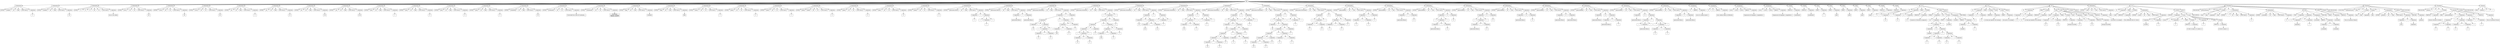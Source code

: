 digraph G {
rootNode [label="Raiz"];
node[shape="rectangle"];
splines=polyline;
concentrate=true;
rootNode ->T_cce9dc248f4b3ae943d58660a44;
T_cce9dc248f4b3ae943d58660a44[label="T_Declaration"];
R_enter_cce9dc248f4b3ae943d58660a44[label="ENTER"];
T_cce9dc248f4b3ae943d58660a44->R_enter_cce9dc248f4b3ae943d58660a44;
Name_cce9dc248f4b3ae943d58660a44_0[label="variable1"];
T_cce9dc248f4b3ae943d58660a44->Name_cce9dc248f4b3ae943d58660a44_0;
As_cce9dc248f4b3ae943d58660a44[label="AS"];
T_cce9dc248f4b3ae943d58660a44->As_cce9dc248f4b3ae943d58660a44;
Datatype_cce9dc248f4b3ae943d58660a44[label="float"];
T_cce9dc248f4b3ae943d58660a44->Datatype_cce9dc248f4b3ae943d58660a44;
With_cce9dc248f4b3ae943d58660a44[label="WITH VALUE"];
T_cce9dc248f4b3ae943d58660a44->With_cce9dc248f4b3ae943d58660a44;
T_cce9dc248f4b3ae943d58660a44->T_ecb285c0141d9a3183c1574a36f89;
T_ecb285c0141d9a3183c1574a36f89[label="T_Operation"];
Val_ecb285c0141d9a3183c1574a36f89[label="5"];
T_ecb285c0141d9a3183c1574a36f89->Val_ecb285c0141d9a3183c1574a36f89;
rootNode ->T_bdfccf588da4474a96824578b685764;
T_bdfccf588da4474a96824578b685764[label="T_Declaration"];
R_enter_bdfccf588da4474a96824578b685764[label="ENTER"];
T_bdfccf588da4474a96824578b685764->R_enter_bdfccf588da4474a96824578b685764;
Name_bdfccf588da4474a96824578b685764_0[label="variable2"];
T_bdfccf588da4474a96824578b685764->Name_bdfccf588da4474a96824578b685764_0;
As_bdfccf588da4474a96824578b685764[label="AS"];
T_bdfccf588da4474a96824578b685764->As_bdfccf588da4474a96824578b685764;
Datatype_bdfccf588da4474a96824578b685764[label="float"];
T_bdfccf588da4474a96824578b685764->Datatype_bdfccf588da4474a96824578b685764;
With_bdfccf588da4474a96824578b685764[label="WITH VALUE"];
T_bdfccf588da4474a96824578b685764->With_bdfccf588da4474a96824578b685764;
T_bdfccf588da4474a96824578b685764->T_bc3bd118fd14259b7cb3df014c5f394;
T_bc3bd118fd14259b7cb3df014c5f394[label="T_Operation"];
Val_bc3bd118fd14259b7cb3df014c5f394[label="50"];
T_bc3bd118fd14259b7cb3df014c5f394->Val_bc3bd118fd14259b7cb3df014c5f394;
rootNode ->T_ca08e2b98da432e80855193aa5bdd4a;
T_ca08e2b98da432e80855193aa5bdd4a[label="T_Declaration"];
R_enter_ca08e2b98da432e80855193aa5bdd4a[label="ENTER"];
T_ca08e2b98da432e80855193aa5bdd4a->R_enter_ca08e2b98da432e80855193aa5bdd4a;
Name_ca08e2b98da432e80855193aa5bdd4a_0[label="v1"];
T_ca08e2b98da432e80855193aa5bdd4a->Name_ca08e2b98da432e80855193aa5bdd4a_0;
Name_ca08e2b98da432e80855193aa5bdd4a_1[label="v2"];
T_ca08e2b98da432e80855193aa5bdd4a->Name_ca08e2b98da432e80855193aa5bdd4a_1;
Name_ca08e2b98da432e80855193aa5bdd4a_2[label="v3"];
T_ca08e2b98da432e80855193aa5bdd4a->Name_ca08e2b98da432e80855193aa5bdd4a_2;
As_ca08e2b98da432e80855193aa5bdd4a[label="AS"];
T_ca08e2b98da432e80855193aa5bdd4a->As_ca08e2b98da432e80855193aa5bdd4a;
Datatype_ca08e2b98da432e80855193aa5bdd4a[label="str"];
T_ca08e2b98da432e80855193aa5bdd4a->Datatype_ca08e2b98da432e80855193aa5bdd4a;
With_ca08e2b98da432e80855193aa5bdd4a[label="WITH VALUE"];
T_ca08e2b98da432e80855193aa5bdd4a->With_ca08e2b98da432e80855193aa5bdd4a;
T_ca08e2b98da432e80855193aa5bdd4a->T_fd024ca1ab9a71c952d3bb74;
T_fd024ca1ab9a71c952d3bb74[label="T_Operation"];
Val_fd024ca1ab9a71c952d3bb74[label="esta es una cadena"];
T_fd024ca1ab9a71c952d3bb74->Val_fd024ca1ab9a71c952d3bb74;
rootNode ->T_dff5a0ea0f4109ab3da91245fc3104;
T_dff5a0ea0f4109ab3da91245fc3104[label="T_Declaration"];
R_enter_dff5a0ea0f4109ab3da91245fc3104[label="ENTER"];
T_dff5a0ea0f4109ab3da91245fc3104->R_enter_dff5a0ea0f4109ab3da91245fc3104;
Name_dff5a0ea0f4109ab3da91245fc3104_0[label="curso1"];
T_dff5a0ea0f4109ab3da91245fc3104->Name_dff5a0ea0f4109ab3da91245fc3104_0;
As_dff5a0ea0f4109ab3da91245fc3104[label="AS"];
T_dff5a0ea0f4109ab3da91245fc3104->As_dff5a0ea0f4109ab3da91245fc3104;
Datatype_dff5a0ea0f4109ab3da91245fc3104[label="str"];
T_dff5a0ea0f4109ab3da91245fc3104->Datatype_dff5a0ea0f4109ab3da91245fc3104;
With_dff5a0ea0f4109ab3da91245fc3104[label="WITH VALUE"];
T_dff5a0ea0f4109ab3da91245fc3104->With_dff5a0ea0f4109ab3da91245fc3104;
T_dff5a0ea0f4109ab3da91245fc3104->T_abeb13b8420496fe62fb7465db26;
T_abeb13b8420496fe62fb7465db26[label="T_Operation"];
Val_abeb13b8420496fe62fb7465db26[label="olc"];
T_abeb13b8420496fe62fb7465db26->Val_abeb13b8420496fe62fb7465db26;
rootNode ->T_bd6c77d7d4d759201e25a08a8698f;
T_bd6c77d7d4d759201e25a08a8698f[label="T_Declaration"];
R_enter_bd6c77d7d4d759201e25a08a8698f[label="ENTER"];
T_bd6c77d7d4d759201e25a08a8698f->R_enter_bd6c77d7d4d759201e25a08a8698f;
Name_bd6c77d7d4d759201e25a08a8698f_0[label="curso2"];
T_bd6c77d7d4d759201e25a08a8698f->Name_bd6c77d7d4d759201e25a08a8698f_0;
As_bd6c77d7d4d759201e25a08a8698f[label="AS"];
T_bd6c77d7d4d759201e25a08a8698f->As_bd6c77d7d4d759201e25a08a8698f;
Datatype_bd6c77d7d4d759201e25a08a8698f[label="str"];
T_bd6c77d7d4d759201e25a08a8698f->Datatype_bd6c77d7d4d759201e25a08a8698f;
With_bd6c77d7d4d759201e25a08a8698f[label="WITH VALUE"];
T_bd6c77d7d4d759201e25a08a8698f->With_bd6c77d7d4d759201e25a08a8698f;
T_bd6c77d7d4d759201e25a08a8698f->T_b2feca4284a49d416579731dea;
T_b2feca4284a49d416579731dea[label="T_Operation"];
Val_b2feca4284a49d416579731dea[label="olc"];
T_b2feca4284a49d416579731dea->Val_b2feca4284a49d416579731dea;
rootNode ->T_eacd5a491247d181bcc99f588470f3;
T_eacd5a491247d181bcc99f588470f3[label="T_Declaration"];
R_enter_eacd5a491247d181bcc99f588470f3[label="ENTER"];
T_eacd5a491247d181bcc99f588470f3->R_enter_eacd5a491247d181bcc99f588470f3;
Name_eacd5a491247d181bcc99f588470f3_0[label="curso3"];
T_eacd5a491247d181bcc99f588470f3->Name_eacd5a491247d181bcc99f588470f3_0;
As_eacd5a491247d181bcc99f588470f3[label="AS"];
T_eacd5a491247d181bcc99f588470f3->As_eacd5a491247d181bcc99f588470f3;
Datatype_eacd5a491247d181bcc99f588470f3[label="str"];
T_eacd5a491247d181bcc99f588470f3->Datatype_eacd5a491247d181bcc99f588470f3;
With_eacd5a491247d181bcc99f588470f3[label="WITH VALUE"];
T_eacd5a491247d181bcc99f588470f3->With_eacd5a491247d181bcc99f588470f3;
T_eacd5a491247d181bcc99f588470f3->T_cb34dbe59cb4e02a286d8af42158729;
T_cb34dbe59cb4e02a286d8af42158729[label="T_Operation"];
Val_cb34dbe59cb4e02a286d8af42158729[label="olc"];
T_cb34dbe59cb4e02a286d8af42158729->Val_cb34dbe59cb4e02a286d8af42158729;
rootNode ->T_a31012dd4ab19ff85902bd996d26;
T_a31012dd4ab19ff85902bd996d26[label="T_Declaration"];
R_enter_a31012dd4ab19ff85902bd996d26[label="ENTER"];
T_a31012dd4ab19ff85902bd996d26->R_enter_a31012dd4ab19ff85902bd996d26;
Name_a31012dd4ab19ff85902bd996d26_0[label="pi1"];
T_a31012dd4ab19ff85902bd996d26->Name_a31012dd4ab19ff85902bd996d26_0;
As_a31012dd4ab19ff85902bd996d26[label="AS"];
T_a31012dd4ab19ff85902bd996d26->As_a31012dd4ab19ff85902bd996d26;
Datatype_a31012dd4ab19ff85902bd996d26[label="float"];
T_a31012dd4ab19ff85902bd996d26->Datatype_a31012dd4ab19ff85902bd996d26;
With_a31012dd4ab19ff85902bd996d26[label="WITH VALUE"];
T_a31012dd4ab19ff85902bd996d26->With_a31012dd4ab19ff85902bd996d26;
T_a31012dd4ab19ff85902bd996d26->T_ff8474f6f784384bcdb58c46b71af85;
T_ff8474f6f784384bcdb58c46b71af85[label="T_Operation"];
Val_ff8474f6f784384bcdb58c46b71af85[label="3"];
T_ff8474f6f784384bcdb58c46b71af85->Val_ff8474f6f784384bcdb58c46b71af85;
rootNode ->T_f9af8365a5b4dc08188a8b7687864c9;
T_f9af8365a5b4dc08188a8b7687864c9[label="T_Declaration"];
R_enter_f9af8365a5b4dc08188a8b7687864c9[label="ENTER"];
T_f9af8365a5b4dc08188a8b7687864c9->R_enter_f9af8365a5b4dc08188a8b7687864c9;
Name_f9af8365a5b4dc08188a8b7687864c9_0[label="pi2"];
T_f9af8365a5b4dc08188a8b7687864c9->Name_f9af8365a5b4dc08188a8b7687864c9_0;
As_f9af8365a5b4dc08188a8b7687864c9[label="AS"];
T_f9af8365a5b4dc08188a8b7687864c9->As_f9af8365a5b4dc08188a8b7687864c9;
Datatype_f9af8365a5b4dc08188a8b7687864c9[label="float"];
T_f9af8365a5b4dc08188a8b7687864c9->Datatype_f9af8365a5b4dc08188a8b7687864c9;
With_f9af8365a5b4dc08188a8b7687864c9[label="WITH VALUE"];
T_f9af8365a5b4dc08188a8b7687864c9->With_f9af8365a5b4dc08188a8b7687864c9;
T_f9af8365a5b4dc08188a8b7687864c9->T_b4f44786c14f658f210e1d5f7e7df3;
T_b4f44786c14f658f210e1d5f7e7df3[label="T_Operation"];
Val_b4f44786c14f658f210e1d5f7e7df3[label="3.1"];
T_b4f44786c14f658f210e1d5f7e7df3->Val_b4f44786c14f658f210e1d5f7e7df3;
rootNode ->T_e175c5fbf4743ad72d6bcc83a0c03;
T_e175c5fbf4743ad72d6bcc83a0c03[label="T_Declaration"];
R_enter_e175c5fbf4743ad72d6bcc83a0c03[label="ENTER"];
T_e175c5fbf4743ad72d6bcc83a0c03->R_enter_e175c5fbf4743ad72d6bcc83a0c03;
Name_e175c5fbf4743ad72d6bcc83a0c03_0[label="pi3"];
T_e175c5fbf4743ad72d6bcc83a0c03->Name_e175c5fbf4743ad72d6bcc83a0c03_0;
As_e175c5fbf4743ad72d6bcc83a0c03[label="AS"];
T_e175c5fbf4743ad72d6bcc83a0c03->As_e175c5fbf4743ad72d6bcc83a0c03;
Datatype_e175c5fbf4743ad72d6bcc83a0c03[label="float"];
T_e175c5fbf4743ad72d6bcc83a0c03->Datatype_e175c5fbf4743ad72d6bcc83a0c03;
With_e175c5fbf4743ad72d6bcc83a0c03[label="WITH VALUE"];
T_e175c5fbf4743ad72d6bcc83a0c03->With_e175c5fbf4743ad72d6bcc83a0c03;
T_e175c5fbf4743ad72d6bcc83a0c03->T_fe8f23184443a97b9b6a11a5138c9;
T_fe8f23184443a97b9b6a11a5138c9[label="T_Operation"];
Val_fe8f23184443a97b9b6a11a5138c9[label="3.14"];
T_fe8f23184443a97b9b6a11a5138c9->Val_fe8f23184443a97b9b6a11a5138c9;
rootNode ->T_bf2c4d74240ce8bec01ef18b5c13e;
T_bf2c4d74240ce8bec01ef18b5c13e[label="T_Declaration"];
R_enter_bf2c4d74240ce8bec01ef18b5c13e[label="ENTER"];
T_bf2c4d74240ce8bec01ef18b5c13e->R_enter_bf2c4d74240ce8bec01ef18b5c13e;
Name_bf2c4d74240ce8bec01ef18b5c13e_0[label="pi4"];
T_bf2c4d74240ce8bec01ef18b5c13e->Name_bf2c4d74240ce8bec01ef18b5c13e_0;
As_bf2c4d74240ce8bec01ef18b5c13e[label="AS"];
T_bf2c4d74240ce8bec01ef18b5c13e->As_bf2c4d74240ce8bec01ef18b5c13e;
Datatype_bf2c4d74240ce8bec01ef18b5c13e[label="float"];
T_bf2c4d74240ce8bec01ef18b5c13e->Datatype_bf2c4d74240ce8bec01ef18b5c13e;
With_bf2c4d74240ce8bec01ef18b5c13e[label="WITH VALUE"];
T_bf2c4d74240ce8bec01ef18b5c13e->With_bf2c4d74240ce8bec01ef18b5c13e;
T_bf2c4d74240ce8bec01ef18b5c13e->T_d5e261c6da24144994e2641988c5924;
T_d5e261c6da24144994e2641988c5924[label="T_Operation"];
Val_d5e261c6da24144994e2641988c5924[label="3.141"];
T_d5e261c6da24144994e2641988c5924->Val_d5e261c6da24144994e2641988c5924;
rootNode ->T_ded67184179b22250f1faabb171;
T_ded67184179b22250f1faabb171[label="T_Declaration"];
R_enter_ded67184179b22250f1faabb171[label="ENTER"];
T_ded67184179b22250f1faabb171->R_enter_ded67184179b22250f1faabb171;
Name_ded67184179b22250f1faabb171_0[label="anio1"];
T_ded67184179b22250f1faabb171->Name_ded67184179b22250f1faabb171_0;
As_ded67184179b22250f1faabb171[label="AS"];
T_ded67184179b22250f1faabb171->As_ded67184179b22250f1faabb171;
Datatype_ded67184179b22250f1faabb171[label="float"];
T_ded67184179b22250f1faabb171->Datatype_ded67184179b22250f1faabb171;
With_ded67184179b22250f1faabb171[label="WITH VALUE"];
T_ded67184179b22250f1faabb171->With_ded67184179b22250f1faabb171;
T_ded67184179b22250f1faabb171->T_b2e43a6446cb91a9b3c3f097c93d;
T_b2e43a6446cb91a9b3c3f097c93d[label="T_Operation"];
Val_b2e43a6446cb91a9b3c3f097c93d[label="1"];
T_b2e43a6446cb91a9b3c3f097c93d->Val_b2e43a6446cb91a9b3c3f097c93d;
rootNode ->T_ad21d56e614e2298f5ffbc151faeaa;
T_ad21d56e614e2298f5ffbc151faeaa[label="T_Declaration"];
R_enter_ad21d56e614e2298f5ffbc151faeaa[label="ENTER"];
T_ad21d56e614e2298f5ffbc151faeaa->R_enter_ad21d56e614e2298f5ffbc151faeaa;
Name_ad21d56e614e2298f5ffbc151faeaa_0[label="anio2"];
T_ad21d56e614e2298f5ffbc151faeaa->Name_ad21d56e614e2298f5ffbc151faeaa_0;
As_ad21d56e614e2298f5ffbc151faeaa[label="AS"];
T_ad21d56e614e2298f5ffbc151faeaa->As_ad21d56e614e2298f5ffbc151faeaa;
Datatype_ad21d56e614e2298f5ffbc151faeaa[label="float"];
T_ad21d56e614e2298f5ffbc151faeaa->Datatype_ad21d56e614e2298f5ffbc151faeaa;
With_ad21d56e614e2298f5ffbc151faeaa[label="WITH VALUE"];
T_ad21d56e614e2298f5ffbc151faeaa->With_ad21d56e614e2298f5ffbc151faeaa;
T_ad21d56e614e2298f5ffbc151faeaa->T_fe43f0254dc79305bc46ac126a58;
T_fe43f0254dc79305bc46ac126a58[label="T_Operation"];
Val_fe43f0254dc79305bc46ac126a58[label="9"];
T_fe43f0254dc79305bc46ac126a58->Val_fe43f0254dc79305bc46ac126a58;
rootNode ->T_e9bd99cb5c24f4fac2d615499f8fe3c;
T_e9bd99cb5c24f4fac2d615499f8fe3c[label="T_Declaration"];
R_enter_e9bd99cb5c24f4fac2d615499f8fe3c[label="ENTER"];
T_e9bd99cb5c24f4fac2d615499f8fe3c->R_enter_e9bd99cb5c24f4fac2d615499f8fe3c;
Name_e9bd99cb5c24f4fac2d615499f8fe3c_0[label="anio3"];
T_e9bd99cb5c24f4fac2d615499f8fe3c->Name_e9bd99cb5c24f4fac2d615499f8fe3c_0;
As_e9bd99cb5c24f4fac2d615499f8fe3c[label="AS"];
T_e9bd99cb5c24f4fac2d615499f8fe3c->As_e9bd99cb5c24f4fac2d615499f8fe3c;
Datatype_e9bd99cb5c24f4fac2d615499f8fe3c[label="float"];
T_e9bd99cb5c24f4fac2d615499f8fe3c->Datatype_e9bd99cb5c24f4fac2d615499f8fe3c;
With_e9bd99cb5c24f4fac2d615499f8fe3c[label="WITH VALUE"];
T_e9bd99cb5c24f4fac2d615499f8fe3c->With_e9bd99cb5c24f4fac2d615499f8fe3c;
T_e9bd99cb5c24f4fac2d615499f8fe3c->T_db9891128a94af8be8b72a887cea6e9;
T_db9891128a94af8be8b72a887cea6e9[label="T_Operation"];
Val_db9891128a94af8be8b72a887cea6e9[label="4"];
T_db9891128a94af8be8b72a887cea6e9->Val_db9891128a94af8be8b72a887cea6e9;
rootNode ->T_fceabf74f4041c2b402dfd495bbe979;
T_fceabf74f4041c2b402dfd495bbe979[label="T_Declaration"];
R_enter_fceabf74f4041c2b402dfd495bbe979[label="ENTER"];
T_fceabf74f4041c2b402dfd495bbe979->R_enter_fceabf74f4041c2b402dfd495bbe979;
Name_fceabf74f4041c2b402dfd495bbe979_0[label="anio4"];
T_fceabf74f4041c2b402dfd495bbe979->Name_fceabf74f4041c2b402dfd495bbe979_0;
As_fceabf74f4041c2b402dfd495bbe979[label="AS"];
T_fceabf74f4041c2b402dfd495bbe979->As_fceabf74f4041c2b402dfd495bbe979;
Datatype_fceabf74f4041c2b402dfd495bbe979[label="float"];
T_fceabf74f4041c2b402dfd495bbe979->Datatype_fceabf74f4041c2b402dfd495bbe979;
With_fceabf74f4041c2b402dfd495bbe979[label="WITH VALUE"];
T_fceabf74f4041c2b402dfd495bbe979->With_fceabf74f4041c2b402dfd495bbe979;
T_fceabf74f4041c2b402dfd495bbe979->T_be68c51045c78cc552f2bfa7b93d;
T_be68c51045c78cc552f2bfa7b93d[label="T_Operation"];
Val_be68c51045c78cc552f2bfa7b93d[label="5"];
T_be68c51045c78cc552f2bfa7b93d->Val_be68c51045c78cc552f2bfa7b93d;
rootNode ->T_c719142de42a685a114d676580f62;
T_c719142de42a685a114d676580f62[label="T_Declaration"];
R_enter_c719142de42a685a114d676580f62[label="ENTER"];
T_c719142de42a685a114d676580f62->R_enter_c719142de42a685a114d676580f62;
Name_c719142de42a685a114d676580f62_0[label="variableNeg"];
T_c719142de42a685a114d676580f62->Name_c719142de42a685a114d676580f62_0;
As_c719142de42a685a114d676580f62[label="AS"];
T_c719142de42a685a114d676580f62->As_c719142de42a685a114d676580f62;
Datatype_c719142de42a685a114d676580f62[label="float"];
T_c719142de42a685a114d676580f62->Datatype_c719142de42a685a114d676580f62;
With_c719142de42a685a114d676580f62[label="WITH VALUE"];
T_c719142de42a685a114d676580f62->With_c719142de42a685a114d676580f62;
T_c719142de42a685a114d676580f62->T_a21bae449f402b9282659968ec3a8e;
T_a21bae449f402b9282659968ec3a8e[label="T_Operation"];
Val_a21bae449f402b9282659968ec3a8e[label="5.0"];
T_a21bae449f402b9282659968ec3a8e->Val_a21bae449f402b9282659968ec3a8e;
rootNode ->T_edd84923db6436c851256433379de0e;
T_edd84923db6436c851256433379de0e[label="T_Declaration"];
R_enter_edd84923db6436c851256433379de0e[label="ENTER"];
T_edd84923db6436c851256433379de0e->R_enter_edd84923db6436c851256433379de0e;
Name_edd84923db6436c851256433379de0e_0[label="encabezado1"];
T_edd84923db6436c851256433379de0e->Name_edd84923db6436c851256433379de0e_0;
As_edd84923db6436c851256433379de0e[label="AS"];
T_edd84923db6436c851256433379de0e->As_edd84923db6436c851256433379de0e;
Datatype_edd84923db6436c851256433379de0e[label="str"];
T_edd84923db6436c851256433379de0e->Datatype_edd84923db6436c851256433379de0e;
With_edd84923db6436c851256433379de0e[label="WITH VALUE"];
T_edd84923db6436c851256433379de0e->With_edd84923db6436c851256433379de0e;
T_edd84923db6436c851256433379de0e->T_cba85613c3459c846f36fda43724d9;
T_cba85613c3459c846f36fda43724d9[label="T_Operation"];
Val_cba85613c3459c846f36fda43724d9[label="Universidad San Carlos de Guatemala...;"];
T_cba85613c3459c846f36fda43724d9->Val_cba85613c3459c846f36fda43724d9;
rootNode ->T_ebee48f654d7ca29e469fd845ed9e;
T_ebee48f654d7ca29e469fd845ed9e[label="T_Declaration"];
R_enter_ebee48f654d7ca29e469fd845ed9e[label="ENTER"];
T_ebee48f654d7ca29e469fd845ed9e->R_enter_ebee48f654d7ca29e469fd845ed9e;
Name_ebee48f654d7ca29e469fd845ed9e_0[label="encabezado2"];
T_ebee48f654d7ca29e469fd845ed9e->Name_ebee48f654d7ca29e469fd845ed9e_0;
As_ebee48f654d7ca29e469fd845ed9e[label="AS"];
T_ebee48f654d7ca29e469fd845ed9e->As_ebee48f654d7ca29e469fd845ed9e;
Datatype_ebee48f654d7ca29e469fd845ed9e[label="str"];
T_ebee48f654d7ca29e469fd845ed9e->Datatype_ebee48f654d7ca29e469fd845ed9e;
With_ebee48f654d7ca29e469fd845ed9e[label="WITH VALUE"];
T_ebee48f654d7ca29e469fd845ed9e->With_ebee48f654d7ca29e469fd845ed9e;
T_ebee48f654d7ca29e469fd845ed9e->T_e9c97cec3704b50ab24218e5955510d;
T_e9c97cec3704b50ab24218e5955510d[label="T_Operation"];
Val_e9c97cec3704b50ab24218e5955510d[label="Escuela de
Ciencias y Sistemas
Segundo semestre"];
T_e9c97cec3704b50ab24218e5955510d->Val_e9c97cec3704b50ab24218e5955510d;
rootNode ->T_bbf52bdf4a4d7f9a2d25c8c77ed518;
T_bbf52bdf4a4d7f9a2d25c8c77ed518[label="T_Declaration"];
R_enter_bbf52bdf4a4d7f9a2d25c8c77ed518[label="ENTER"];
T_bbf52bdf4a4d7f9a2d25c8c77ed518->R_enter_bbf52bdf4a4d7f9a2d25c8c77ed518;
Name_bbf52bdf4a4d7f9a2d25c8c77ed518_0[label="flag1"];
T_bbf52bdf4a4d7f9a2d25c8c77ed518->Name_bbf52bdf4a4d7f9a2d25c8c77ed518_0;
As_bbf52bdf4a4d7f9a2d25c8c77ed518[label="AS"];
T_bbf52bdf4a4d7f9a2d25c8c77ed518->As_bbf52bdf4a4d7f9a2d25c8c77ed518;
Datatype_bbf52bdf4a4d7f9a2d25c8c77ed518[label="bool"];
T_bbf52bdf4a4d7f9a2d25c8c77ed518->Datatype_bbf52bdf4a4d7f9a2d25c8c77ed518;
With_bbf52bdf4a4d7f9a2d25c8c77ed518[label="WITH VALUE"];
T_bbf52bdf4a4d7f9a2d25c8c77ed518->With_bbf52bdf4a4d7f9a2d25c8c77ed518;
T_bbf52bdf4a4d7f9a2d25c8c77ed518->T_bb50492ee9247f6880844e23b785405;
T_bb50492ee9247f6880844e23b785405[label="T_Operation"];
Val_bb50492ee9247f6880844e23b785405[label="verdadero"];
T_bb50492ee9247f6880844e23b785405->Val_bb50492ee9247f6880844e23b785405;
rootNode ->T_abe33e6345cfb28b9813de4c3e91;
T_abe33e6345cfb28b9813de4c3e91[label="T_Declaration"];
R_enter_abe33e6345cfb28b9813de4c3e91[label="ENTER"];
T_abe33e6345cfb28b9813de4c3e91->R_enter_abe33e6345cfb28b9813de4c3e91;
Name_abe33e6345cfb28b9813de4c3e91_0[label="flag2"];
T_abe33e6345cfb28b9813de4c3e91->Name_abe33e6345cfb28b9813de4c3e91_0;
As_abe33e6345cfb28b9813de4c3e91[label="AS"];
T_abe33e6345cfb28b9813de4c3e91->As_abe33e6345cfb28b9813de4c3e91;
Datatype_abe33e6345cfb28b9813de4c3e91[label="bool"];
T_abe33e6345cfb28b9813de4c3e91->Datatype_abe33e6345cfb28b9813de4c3e91;
With_abe33e6345cfb28b9813de4c3e91[label="WITH VALUE"];
T_abe33e6345cfb28b9813de4c3e91->With_abe33e6345cfb28b9813de4c3e91;
T_abe33e6345cfb28b9813de4c3e91->T_fdf58a135c64c40b0a355aa804e6d77;
T_fdf58a135c64c40b0a355aa804e6d77[label="T_Operation"];
Val_fdf58a135c64c40b0a355aa804e6d77[label="falso"];
T_fdf58a135c64c40b0a355aa804e6d77->Val_fdf58a135c64c40b0a355aa804e6d77;
rootNode ->T_ecedef93ac34e18bdabf55df8c81ef1;
T_ecedef93ac34e18bdabf55df8c81ef1[label="T_Declaration"];
R_enter_ecedef93ac34e18bdabf55df8c81ef1[label="ENTER"];
T_ecedef93ac34e18bdabf55df8c81ef1->R_enter_ecedef93ac34e18bdabf55df8c81ef1;
Name_ecedef93ac34e18bdabf55df8c81ef1_0[label="name1"];
T_ecedef93ac34e18bdabf55df8c81ef1->Name_ecedef93ac34e18bdabf55df8c81ef1_0;
As_ecedef93ac34e18bdabf55df8c81ef1[label="AS"];
T_ecedef93ac34e18bdabf55df8c81ef1->As_ecedef93ac34e18bdabf55df8c81ef1;
Datatype_ecedef93ac34e18bdabf55df8c81ef1[label="str"];
T_ecedef93ac34e18bdabf55df8c81ef1->Datatype_ecedef93ac34e18bdabf55df8c81ef1;
With_ecedef93ac34e18bdabf55df8c81ef1[label="WITH VALUE"];
T_ecedef93ac34e18bdabf55df8c81ef1->With_ecedef93ac34e18bdabf55df8c81ef1;
T_ecedef93ac34e18bdabf55df8c81ef1->T_b621fa42b4e4565bcbdca0470cfb091;
T_b621fa42b4e4565bcbdca0470cfb091[label="T_Operation"];
Val_b621fa42b4e4565bcbdca0470cfb091[label="f"];
T_b621fa42b4e4565bcbdca0470cfb091->Val_b621fa42b4e4565bcbdca0470cfb091;
rootNode ->T_ab8a9863fb4715b72eba6cfeab2b2a;
T_ab8a9863fb4715b72eba6cfeab2b2a[label="T_Declaration"];
R_enter_ab8a9863fb4715b72eba6cfeab2b2a[label="ENTER"];
T_ab8a9863fb4715b72eba6cfeab2b2a->R_enter_ab8a9863fb4715b72eba6cfeab2b2a;
Name_ab8a9863fb4715b72eba6cfeab2b2a_0[label="name2"];
T_ab8a9863fb4715b72eba6cfeab2b2a->Name_ab8a9863fb4715b72eba6cfeab2b2a_0;
As_ab8a9863fb4715b72eba6cfeab2b2a[label="AS"];
T_ab8a9863fb4715b72eba6cfeab2b2a->As_ab8a9863fb4715b72eba6cfeab2b2a;
Datatype_ab8a9863fb4715b72eba6cfeab2b2a[label="str"];
T_ab8a9863fb4715b72eba6cfeab2b2a->Datatype_ab8a9863fb4715b72eba6cfeab2b2a;
With_ab8a9863fb4715b72eba6cfeab2b2a[label="WITH VALUE"];
T_ab8a9863fb4715b72eba6cfeab2b2a->With_ab8a9863fb4715b72eba6cfeab2b2a;
T_ab8a9863fb4715b72eba6cfeab2b2a->T_debd8f455489dad3a8347d20a8343;
T_debd8f455489dad3a8347d20a8343[label="T_Operation"];
Val_debd8f455489dad3a8347d20a8343[label="e"];
T_debd8f455489dad3a8347d20a8343->Val_debd8f455489dad3a8347d20a8343;
rootNode ->T_ffe090624b69959d06200fb64cdb;
T_ffe090624b69959d06200fb64cdb[label="T_Declaration"];
R_enter_ffe090624b69959d06200fb64cdb[label="ENTER"];
T_ffe090624b69959d06200fb64cdb->R_enter_ffe090624b69959d06200fb64cdb;
Name_ffe090624b69959d06200fb64cdb_0[label="name3"];
T_ffe090624b69959d06200fb64cdb->Name_ffe090624b69959d06200fb64cdb_0;
As_ffe090624b69959d06200fb64cdb[label="AS"];
T_ffe090624b69959d06200fb64cdb->As_ffe090624b69959d06200fb64cdb;
Datatype_ffe090624b69959d06200fb64cdb[label="str"];
T_ffe090624b69959d06200fb64cdb->Datatype_ffe090624b69959d06200fb64cdb;
With_ffe090624b69959d06200fb64cdb[label="WITH VALUE"];
T_ffe090624b69959d06200fb64cdb->With_ffe090624b69959d06200fb64cdb;
T_ffe090624b69959d06200fb64cdb->T_fe264c008dcfd85a1ee5f80e;
T_fe264c008dcfd85a1ee5f80e[label="T_Operation"];
Val_fe264c008dcfd85a1ee5f80e[label="r"];
T_fe264c008dcfd85a1ee5f80e->Val_fe264c008dcfd85a1ee5f80e;
rootNode ->T_fc154976e848a4860f00e031c91f3b;
T_fc154976e848a4860f00e031c91f3b[label="T_Declaration"];
R_enter_fc154976e848a4860f00e031c91f3b[label="ENTER"];
T_fc154976e848a4860f00e031c91f3b->R_enter_fc154976e848a4860f00e031c91f3b;
Name_fc154976e848a4860f00e031c91f3b_0[label="name4"];
T_fc154976e848a4860f00e031c91f3b->Name_fc154976e848a4860f00e031c91f3b_0;
Name_fc154976e848a4860f00e031c91f3b_1[label="name6"];
T_fc154976e848a4860f00e031c91f3b->Name_fc154976e848a4860f00e031c91f3b_1;
As_fc154976e848a4860f00e031c91f3b[label="AS"];
T_fc154976e848a4860f00e031c91f3b->As_fc154976e848a4860f00e031c91f3b;
Datatype_fc154976e848a4860f00e031c91f3b[label="str"];
T_fc154976e848a4860f00e031c91f3b->Datatype_fc154976e848a4860f00e031c91f3b;
With_fc154976e848a4860f00e031c91f3b[label="WITH VALUE"];
T_fc154976e848a4860f00e031c91f3b->With_fc154976e848a4860f00e031c91f3b;
T_fc154976e848a4860f00e031c91f3b->T_febde55433caec1af3b52852527;
T_febde55433caec1af3b52852527[label="T_Operation"];
Val_febde55433caec1af3b52852527[label="n"];
T_febde55433caec1af3b52852527->Val_febde55433caec1af3b52852527;
rootNode ->T_ad2848f08c1f03941784d1f0;
T_ad2848f08c1f03941784d1f0[label="T_Declaration"];
R_enter_ad2848f08c1f03941784d1f0[label="ENTER"];
T_ad2848f08c1f03941784d1f0->R_enter_ad2848f08c1f03941784d1f0;
Name_ad2848f08c1f03941784d1f0_0[label="name5"];
T_ad2848f08c1f03941784d1f0->Name_ad2848f08c1f03941784d1f0_0;
As_ad2848f08c1f03941784d1f0[label="AS"];
T_ad2848f08c1f03941784d1f0->As_ad2848f08c1f03941784d1f0;
Datatype_ad2848f08c1f03941784d1f0[label="str"];
T_ad2848f08c1f03941784d1f0->Datatype_ad2848f08c1f03941784d1f0;
With_ad2848f08c1f03941784d1f0[label="WITH VALUE"];
T_ad2848f08c1f03941784d1f0->With_ad2848f08c1f03941784d1f0;
T_ad2848f08c1f03941784d1f0->T_ec197ef287c4f19b5b192e3b9c5b417;
T_ec197ef287c4f19b5b192e3b9c5b417[label="T_Operation"];
Val_ec197ef287c4f19b5b192e3b9c5b417[label="a"];
T_ec197ef287c4f19b5b192e3b9c5b417->Val_ec197ef287c4f19b5b192e3b9c5b417;
rootNode ->T_abbd109643346d4a0e7e448955e02cf;
T_abbd109643346d4a0e7e448955e02cf[label="T_Declaration"];
R_enter_abbd109643346d4a0e7e448955e02cf[label="ENTER"];
T_abbd109643346d4a0e7e448955e02cf->R_enter_abbd109643346d4a0e7e448955e02cf;
Name_abbd109643346d4a0e7e448955e02cf_0[label="name7"];
T_abbd109643346d4a0e7e448955e02cf->Name_abbd109643346d4a0e7e448955e02cf_0;
As_abbd109643346d4a0e7e448955e02cf[label="AS"];
T_abbd109643346d4a0e7e448955e02cf->As_abbd109643346d4a0e7e448955e02cf;
Datatype_abbd109643346d4a0e7e448955e02cf[label="str"];
T_abbd109643346d4a0e7e448955e02cf->Datatype_abbd109643346d4a0e7e448955e02cf;
With_abbd109643346d4a0e7e448955e02cf[label="WITH VALUE"];
T_abbd109643346d4a0e7e448955e02cf->With_abbd109643346d4a0e7e448955e02cf;
T_abbd109643346d4a0e7e448955e02cf->T_ef36854363543c19fcadd1c66028696;
T_ef36854363543c19fcadd1c66028696[label="T_Operation"];
Val_ef36854363543c19fcadd1c66028696[label="d"];
T_ef36854363543c19fcadd1c66028696->Val_ef36854363543c19fcadd1c66028696;
rootNode ->T_ffcb41f191310c647a533a00;
T_ffcb41f191310c647a533a00[label="T_Declaration"];
R_enter_ffcb41f191310c647a533a00[label="ENTER"];
T_ffcb41f191310c647a533a00->R_enter_ffcb41f191310c647a533a00;
Name_ffcb41f191310c647a533a00_0[label="name8"];
T_ffcb41f191310c647a533a00->Name_ffcb41f191310c647a533a00_0;
As_ffcb41f191310c647a533a00[label="AS"];
T_ffcb41f191310c647a533a00->As_ffcb41f191310c647a533a00;
Datatype_ffcb41f191310c647a533a00[label="str"];
T_ffcb41f191310c647a533a00->Datatype_ffcb41f191310c647a533a00;
With_ffcb41f191310c647a533a00[label="WITH VALUE"];
T_ffcb41f191310c647a533a00->With_ffcb41f191310c647a533a00;
T_ffcb41f191310c647a533a00->T_cee0da14a1ba9a995900fee5d66;
T_cee0da14a1ba9a995900fee5d66[label="T_Operation"];
Val_cee0da14a1ba9a995900fee5d66[label="o"];
T_cee0da14a1ba9a995900fee5d66->Val_cee0da14a1ba9a995900fee5d66;
rootNode ->T_b1d86c6f6214c1bb377bb55a139f43a;
T_b1d86c6f6214c1bb377bb55a139f43a[label="T_Declaration"];
R_enter_b1d86c6f6214c1bb377bb55a139f43a[label="ENTER"];
T_b1d86c6f6214c1bb377bb55a139f43a->R_enter_b1d86c6f6214c1bb377bb55a139f43a;
Name_b1d86c6f6214c1bb377bb55a139f43a_0[label="operaciones1Basica"];
T_b1d86c6f6214c1bb377bb55a139f43a->Name_b1d86c6f6214c1bb377bb55a139f43a_0;
As_b1d86c6f6214c1bb377bb55a139f43a[label="AS"];
T_b1d86c6f6214c1bb377bb55a139f43a->As_b1d86c6f6214c1bb377bb55a139f43a;
Datatype_b1d86c6f6214c1bb377bb55a139f43a[label="float"];
T_b1d86c6f6214c1bb377bb55a139f43a->Datatype_b1d86c6f6214c1bb377bb55a139f43a;
With_b1d86c6f6214c1bb377bb55a139f43a[label="WITH VALUE"];
T_b1d86c6f6214c1bb377bb55a139f43a->With_b1d86c6f6214c1bb377bb55a139f43a;
T_b1d86c6f6214c1bb377bb55a139f43a->T_fd9b0d97844c29e99fdb298616229;
T_fd9b0d97844c29e99fdb298616229[label="T_Operation"];
T_fd9b0d97844c29e99fdb298616229->T_bbfaf372456eb69d1d58d0649f71;
T_bbfaf372456eb69d1d58d0649f71[label="T_Operation"];
Val_bbfaf372456eb69d1d58d0649f71[label="1"];
T_bbfaf372456eb69d1d58d0649f71->Val_bbfaf372456eb69d1d58d0649f71;
Op_fd9b0d97844c29e99fdb298616229[label="+"];
T_fd9b0d97844c29e99fdb298616229->Op_fd9b0d97844c29e99fdb298616229;
T_fd9b0d97844c29e99fdb298616229->T_fe6b40e3a144e58d01ee61070b8a49;
T_fe6b40e3a144e58d01ee61070b8a49[label="T_Operation"];
SP_fe6b40e3a144e58d01ee61070b8a49[label="("];
T_fe6b40e3a144e58d01ee61070b8a49->SP_fe6b40e3a144e58d01ee61070b8a49;
T_fe6b40e3a144e58d01ee61070b8a49->T_da1dccc21534a8b936acab36f7f99c0;
T_da1dccc21534a8b936acab36f7f99c0[label="T_Operation"];
Val_da1dccc21534a8b936acab36f7f99c0[label="1"];
T_da1dccc21534a8b936acab36f7f99c0->Val_da1dccc21534a8b936acab36f7f99c0;
EP_fe6b40e3a144e58d01ee61070b8a49[label=")"];
T_fe6b40e3a144e58d01ee61070b8a49->EP_fe6b40e3a144e58d01ee61070b8a49;
rootNode ->T_a65484d1ea124e202cee717c5;
T_a65484d1ea124e202cee717c5[label="T_Declaration"];
R_enter_a65484d1ea124e202cee717c5[label="ENTER"];
T_a65484d1ea124e202cee717c5->R_enter_a65484d1ea124e202cee717c5;
Name_a65484d1ea124e202cee717c5_0[label="operaciones1Basica2"];
T_a65484d1ea124e202cee717c5->Name_a65484d1ea124e202cee717c5_0;
As_a65484d1ea124e202cee717c5[label="AS"];
T_a65484d1ea124e202cee717c5->As_a65484d1ea124e202cee717c5;
Datatype_a65484d1ea124e202cee717c5[label="float"];
T_a65484d1ea124e202cee717c5->Datatype_a65484d1ea124e202cee717c5;
With_a65484d1ea124e202cee717c5[label="WITH VALUE"];
T_a65484d1ea124e202cee717c5->With_a65484d1ea124e202cee717c5;
T_a65484d1ea124e202cee717c5->T_ebee078b9264d91be0e2ef2c74e4df1;
T_ebee078b9264d91be0e2ef2c74e4df1[label="T_Operation"];
T_ebee078b9264d91be0e2ef2c74e4df1->T_ae31955d409aa19e04498d1222e2;
T_ae31955d409aa19e04498d1222e2[label="T_Operation"];
Val_ae31955d409aa19e04498d1222e2[label="operaciones1Basica"];
T_ae31955d409aa19e04498d1222e2->Val_ae31955d409aa19e04498d1222e2;
Op_ebee078b9264d91be0e2ef2c74e4df1[label="+"];
T_ebee078b9264d91be0e2ef2c74e4df1->Op_ebee078b9264d91be0e2ef2c74e4df1;
T_ebee078b9264d91be0e2ef2c74e4df1->T_e9b2c54141d296231315e49a0989;
T_e9b2c54141d296231315e49a0989[label="T_Operation"];
Val_e9b2c54141d296231315e49a0989[label="operaciones1Basica"];
T_e9b2c54141d296231315e49a0989->Val_e9b2c54141d296231315e49a0989;
rootNode ->T_fcbf164893b3f428f70b881a2e;
T_fcbf164893b3f428f70b881a2e[label="T_Declaration"];
R_enter_fcbf164893b3f428f70b881a2e[label="ENTER"];
T_fcbf164893b3f428f70b881a2e->R_enter_fcbf164893b3f428f70b881a2e;
Name_fcbf164893b3f428f70b881a2e_0[label="operaciones1Intermedia"];
T_fcbf164893b3f428f70b881a2e->Name_fcbf164893b3f428f70b881a2e_0;
As_fcbf164893b3f428f70b881a2e[label="AS"];
T_fcbf164893b3f428f70b881a2e->As_fcbf164893b3f428f70b881a2e;
Datatype_fcbf164893b3f428f70b881a2e[label="float"];
T_fcbf164893b3f428f70b881a2e->Datatype_fcbf164893b3f428f70b881a2e;
With_fcbf164893b3f428f70b881a2e[label="WITH VALUE"];
T_fcbf164893b3f428f70b881a2e->With_fcbf164893b3f428f70b881a2e;
T_fcbf164893b3f428f70b881a2e->T_b3324d5daa74af88a0afd11e14c5ee6;
T_b3324d5daa74af88a0afd11e14c5ee6[label="T_Operation"];
T_b3324d5daa74af88a0afd11e14c5ee6->T_aff04f4c853493cba3d226306e3ec38;
T_aff04f4c853493cba3d226306e3ec38[label="T_Operation"];
T_aff04f4c853493cba3d226306e3ec38->T_ba280f34b27434f93876cbd8f7671ff;
T_ba280f34b27434f93876cbd8f7671ff[label="T_Operation"];
T_ba280f34b27434f93876cbd8f7671ff->T_f5879b174c07aa9b888b628388b3;
T_f5879b174c07aa9b888b628388b3[label="T_Operation"];
Val_f5879b174c07aa9b888b628388b3[label="15"];
T_f5879b174c07aa9b888b628388b3->Val_f5879b174c07aa9b888b628388b3;
Op_ba280f34b27434f93876cbd8f7671ff[label="+"];
T_ba280f34b27434f93876cbd8f7671ff->Op_ba280f34b27434f93876cbd8f7671ff;
T_ba280f34b27434f93876cbd8f7671ff->T_a4076f3f824728889adf1766786a54;
T_a4076f3f824728889adf1766786a54[label="T_Operation"];
SP_a4076f3f824728889adf1766786a54[label="("];
T_a4076f3f824728889adf1766786a54->SP_a4076f3f824728889adf1766786a54;
T_a4076f3f824728889adf1766786a54->T_b2851f391ac48c08c938b4ee70cf164;
T_b2851f391ac48c08c938b4ee70cf164[label="T_Operation"];
T_b2851f391ac48c08c938b4ee70cf164->T_a89f1dd34c495090640873b4f24dc8;
T_a89f1dd34c495090640873b4f24dc8[label="T_Operation"];
Val_a89f1dd34c495090640873b4f24dc8[label="9"];
T_a89f1dd34c495090640873b4f24dc8->Val_a89f1dd34c495090640873b4f24dc8;
Op_b2851f391ac48c08c938b4ee70cf164[label="*"];
T_b2851f391ac48c08c938b4ee70cf164->Op_b2851f391ac48c08c938b4ee70cf164;
T_b2851f391ac48c08c938b4ee70cf164->T_df4853c2f654700b46bb567d0e43b84;
T_df4853c2f654700b46bb567d0e43b84[label="T_Operation"];
Val_df4853c2f654700b46bb567d0e43b84[label="8"];
T_df4853c2f654700b46bb567d0e43b84->Val_df4853c2f654700b46bb567d0e43b84;
EP_a4076f3f824728889adf1766786a54[label=")"];
T_a4076f3f824728889adf1766786a54->EP_a4076f3f824728889adf1766786a54;
Op_aff04f4c853493cba3d226306e3ec38[label="+"];
T_aff04f4c853493cba3d226306e3ec38->Op_aff04f4c853493cba3d226306e3ec38;
T_aff04f4c853493cba3d226306e3ec38->T_ec8a84ebb604eec93ae24d4fb49b321;
T_ec8a84ebb604eec93ae24d4fb49b321[label="T_Operation"];
T_ec8a84ebb604eec93ae24d4fb49b321->T_d8eb62f0be43f7baabd2cad37e7143;
T_d8eb62f0be43f7baabd2cad37e7143[label="T_Operation"];
T_d8eb62f0be43f7baabd2cad37e7143->T_a9673b731449a38ec73cfba2ab1117;
T_a9673b731449a38ec73cfba2ab1117[label="T_Operation"];
Val_a9673b731449a38ec73cfba2ab1117[label="200"];
T_a9673b731449a38ec73cfba2ab1117->Val_a9673b731449a38ec73cfba2ab1117;
Op_d8eb62f0be43f7baabd2cad37e7143[label="/"];
T_d8eb62f0be43f7baabd2cad37e7143->Op_d8eb62f0be43f7baabd2cad37e7143;
T_d8eb62f0be43f7baabd2cad37e7143->T_f5856bfa71e42d18e5b0f6b53253fee;
T_f5856bfa71e42d18e5b0f6b53253fee[label="T_Operation"];
Val_f5856bfa71e42d18e5b0f6b53253fee[label="8"];
T_f5856bfa71e42d18e5b0f6b53253fee->Val_f5856bfa71e42d18e5b0f6b53253fee;
Op_ec8a84ebb604eec93ae24d4fb49b321[label="*"];
T_ec8a84ebb604eec93ae24d4fb49b321->Op_ec8a84ebb604eec93ae24d4fb49b321;
T_ec8a84ebb604eec93ae24d4fb49b321->T_d49b06ad5ed47f3bd908fb1a13efed2;
T_d49b06ad5ed47f3bd908fb1a13efed2[label="T_Operation"];
Val_d49b06ad5ed47f3bd908fb1a13efed2[label="3"];
T_d49b06ad5ed47f3bd908fb1a13efed2->Val_d49b06ad5ed47f3bd908fb1a13efed2;
Op_b3324d5daa74af88a0afd11e14c5ee6[label="+"];
T_b3324d5daa74af88a0afd11e14c5ee6->Op_b3324d5daa74af88a0afd11e14c5ee6;
T_b3324d5daa74af88a0afd11e14c5ee6->T_fea6fa2caf74f18b389a094d3bf7638;
T_fea6fa2caf74f18b389a094d3bf7638[label="T_Operation"];
Val_fea6fa2caf74f18b389a094d3bf7638[label="9"];
T_fea6fa2caf74f18b389a094d3bf7638->Val_fea6fa2caf74f18b389a094d3bf7638;
rootNode ->T_cdf452a3c2344769bef70bd696ec794;
T_cdf452a3c2344769bef70bd696ec794[label="T_Declaration"];
R_enter_cdf452a3c2344769bef70bd696ec794[label="ENTER"];
T_cdf452a3c2344769bef70bd696ec794->R_enter_cdf452a3c2344769bef70bd696ec794;
Name_cdf452a3c2344769bef70bd696ec794_0[label="operaciones1Avanzadas1"];
T_cdf452a3c2344769bef70bd696ec794->Name_cdf452a3c2344769bef70bd696ec794_0;
As_cdf452a3c2344769bef70bd696ec794[label="AS"];
T_cdf452a3c2344769bef70bd696ec794->As_cdf452a3c2344769bef70bd696ec794;
Datatype_cdf452a3c2344769bef70bd696ec794[label="float"];
T_cdf452a3c2344769bef70bd696ec794->Datatype_cdf452a3c2344769bef70bd696ec794;
With_cdf452a3c2344769bef70bd696ec794[label="WITH VALUE"];
T_cdf452a3c2344769bef70bd696ec794->With_cdf452a3c2344769bef70bd696ec794;
T_cdf452a3c2344769bef70bd696ec794->T_c79cb0f344af88144252872563de;
T_c79cb0f344af88144252872563de[label="T_Operation"];
SP_c79cb0f344af88144252872563de[label="("];
T_c79cb0f344af88144252872563de->SP_c79cb0f344af88144252872563de;
T_c79cb0f344af88144252872563de->T_e5b904ec6a35f19dd07f4082c;
T_e5b904ec6a35f19dd07f4082c[label="T_Operation"];
T_e5b904ec6a35f19dd07f4082c->T_d2252139a7243a9998815183bdecf5e;
T_d2252139a7243a9998815183bdecf5e[label="T_Operation"];
T_d2252139a7243a9998815183bdecf5e->T_fabe3bbc034abd84dc301c334d3e3a;
T_fabe3bbc034abd84dc301c334d3e3a[label="T_Operation"];
T_fabe3bbc034abd84dc301c334d3e3a->T_cf2c9200394b86558491;
T_cf2c9200394b86558491[label="T_Operation"];
SP_cf2c9200394b86558491[label="("];
T_cf2c9200394b86558491->SP_cf2c9200394b86558491;
T_cf2c9200394b86558491->T_f182147d7647c5b7d43edfa5022149;
T_f182147d7647c5b7d43edfa5022149[label="T_Operation"];
T_f182147d7647c5b7d43edfa5022149->T_d8c56fae6e43c897bfc892f56cd3b5;
T_d8c56fae6e43c897bfc892f56cd3b5[label="T_Operation"];
Val_d8c56fae6e43c897bfc892f56cd3b5[label="15"];
T_d8c56fae6e43c897bfc892f56cd3b5->Val_d8c56fae6e43c897bfc892f56cd3b5;
Op_f182147d7647c5b7d43edfa5022149[label="+"];
T_f182147d7647c5b7d43edfa5022149->Op_f182147d7647c5b7d43edfa5022149;
T_f182147d7647c5b7d43edfa5022149->T_a073f5cb4c66ba26766e41ce3594;
T_a073f5cb4c66ba26766e41ce3594[label="T_Operation"];
Val_a073f5cb4c66ba26766e41ce3594[label="9"];
T_a073f5cb4c66ba26766e41ce3594->Val_a073f5cb4c66ba26766e41ce3594;
EP_cf2c9200394b86558491[label=")"];
T_cf2c9200394b86558491->EP_cf2c9200394b86558491;
Op_fabe3bbc034abd84dc301c334d3e3a[label="*"];
T_fabe3bbc034abd84dc301c334d3e3a->Op_fabe3bbc034abd84dc301c334d3e3a;
T_fabe3bbc034abd84dc301c334d3e3a->T_de491807c43b990a11531a13062ce;
T_de491807c43b990a11531a13062ce[label="T_Operation"];
Val_de491807c43b990a11531a13062ce[label="8"];
T_de491807c43b990a11531a13062ce->Val_de491807c43b990a11531a13062ce;
Op_d2252139a7243a9998815183bdecf5e[label="+"];
T_d2252139a7243a9998815183bdecf5e->Op_d2252139a7243a9998815183bdecf5e;
T_d2252139a7243a9998815183bdecf5e->T_c19cf92d79c4edea7c0638e5f1239f0;
T_c19cf92d79c4edea7c0638e5f1239f0[label="T_Operation"];
T_c19cf92d79c4edea7c0638e5f1239f0->T_e5982b154037852a5ddba48bc17d;
T_e5982b154037852a5ddba48bc17d[label="T_Operation"];
T_e5982b154037852a5ddba48bc17d->T_b4e538adff54635a0ea6ceb5bcf4833;
T_b4e538adff54635a0ea6ceb5bcf4833[label="T_Operation"];
Val_b4e538adff54635a0ea6ceb5bcf4833[label="200"];
T_b4e538adff54635a0ea6ceb5bcf4833->Val_b4e538adff54635a0ea6ceb5bcf4833;
Op_e5982b154037852a5ddba48bc17d[label="/"];
T_e5982b154037852a5ddba48bc17d->Op_e5982b154037852a5ddba48bc17d;
T_e5982b154037852a5ddba48bc17d->T_bbf25b25743529e2a2c9aa68192fe;
T_bbf25b25743529e2a2c9aa68192fe[label="T_Operation"];
Val_bbf25b25743529e2a2c9aa68192fe[label="8"];
T_bbf25b25743529e2a2c9aa68192fe->Val_bbf25b25743529e2a2c9aa68192fe;
Op_c19cf92d79c4edea7c0638e5f1239f0[label="*"];
T_c19cf92d79c4edea7c0638e5f1239f0->Op_c19cf92d79c4edea7c0638e5f1239f0;
T_c19cf92d79c4edea7c0638e5f1239f0->T_cfb13563004ca99290472011ab84a5;
T_cfb13563004ca99290472011ab84a5[label="T_Operation"];
Val_cfb13563004ca99290472011ab84a5[label="3"];
T_cfb13563004ca99290472011ab84a5->Val_cfb13563004ca99290472011ab84a5;
Op_e5b904ec6a35f19dd07f4082c[label="+"];
T_e5b904ec6a35f19dd07f4082c->Op_e5b904ec6a35f19dd07f4082c;
T_e5b904ec6a35f19dd07f4082c->T_cd1c2699249e387d7ca2088b5b0a4;
T_cd1c2699249e387d7ca2088b5b0a4[label="T_Operation"];
Val_cd1c2699249e387d7ca2088b5b0a4[label="9"];
T_cd1c2699249e387d7ca2088b5b0a4->Val_cd1c2699249e387d7ca2088b5b0a4;
EP_c79cb0f344af88144252872563de[label=")"];
T_c79cb0f344af88144252872563de->EP_c79cb0f344af88144252872563de;
rootNode ->T_bbbeb1b4c8ca63160a1089e9607;
T_bbbeb1b4c8ca63160a1089e9607[label="T_Declaration"];
R_enter_bbbeb1b4c8ca63160a1089e9607[label="ENTER"];
T_bbbeb1b4c8ca63160a1089e9607->R_enter_bbbeb1b4c8ca63160a1089e9607;
Name_bbbeb1b4c8ca63160a1089e9607_0[label="operaciones1Avanzadas2"];
T_bbbeb1b4c8ca63160a1089e9607->Name_bbbeb1b4c8ca63160a1089e9607_0;
As_bbbeb1b4c8ca63160a1089e9607[label="AS"];
T_bbbeb1b4c8ca63160a1089e9607->As_bbbeb1b4c8ca63160a1089e9607;
Datatype_bbbeb1b4c8ca63160a1089e9607[label="float"];
T_bbbeb1b4c8ca63160a1089e9607->Datatype_bbbeb1b4c8ca63160a1089e9607;
With_bbbeb1b4c8ca63160a1089e9607[label="WITH VALUE"];
T_bbbeb1b4c8ca63160a1089e9607->With_bbbeb1b4c8ca63160a1089e9607;
T_bbbeb1b4c8ca63160a1089e9607->T_d803721e84537b4fcf292efb6f4ad;
T_d803721e84537b4fcf292efb6f4ad[label="T_Operation"];
T_d803721e84537b4fcf292efb6f4ad->T_caccf4d218e4e11aebfeaf844d99427;
T_caccf4d218e4e11aebfeaf844d99427[label="T_Operation"];
T_caccf4d218e4e11aebfeaf844d99427->T_b8f7841c4e1c9bcf8b595f57f39c;
T_b8f7841c4e1c9bcf8b595f57f39c[label="T_Operation"];
Val_b8f7841c4e1c9bcf8b595f57f39c[label="30"];
T_b8f7841c4e1c9bcf8b595f57f39c->Val_b8f7841c4e1c9bcf8b595f57f39c;
Op_caccf4d218e4e11aebfeaf844d99427[label="**"];
T_caccf4d218e4e11aebfeaf844d99427->Op_caccf4d218e4e11aebfeaf844d99427;
T_caccf4d218e4e11aebfeaf844d99427->T_fbb778bcc2846798a7e24779b8587bd;
T_fbb778bcc2846798a7e24779b8587bd[label="T_Operation"];
T_fbb778bcc2846798a7e24779b8587bd->T_b728fde44afcbf22258b4bf76a50;
T_b728fde44afcbf22258b4bf76a50[label="T_Operation"];
Val_b728fde44afcbf22258b4bf76a50[label="22.2"];
T_b728fde44afcbf22258b4bf76a50->Val_b728fde44afcbf22258b4bf76a50;
Op_fbb778bcc2846798a7e24779b8587bd[label="-"];
T_fbb778bcc2846798a7e24779b8587bd->Op_fbb778bcc2846798a7e24779b8587bd;
T_fbb778bcc2846798a7e24779b8587bd->T_ff8ef240744bf8a57ff620323bd9a6;
T_ff8ef240744bf8a57ff620323bd9a6[label="T_Operation"];
Val_ff8ef240744bf8a57ff620323bd9a6[label="2.2"];
T_ff8ef240744bf8a57ff620323bd9a6->Val_ff8ef240744bf8a57ff620323bd9a6;
Op_d803721e84537b4fcf292efb6f4ad[label="+"];
T_d803721e84537b4fcf292efb6f4ad->Op_d803721e84537b4fcf292efb6f4ad;
T_d803721e84537b4fcf292efb6f4ad->T_bdf3a1ae9bd400ea9806d8ff62a87b1;
T_bdf3a1ae9bd400ea9806d8ff62a87b1[label="T_Operation"];
SP_bdf3a1ae9bd400ea9806d8ff62a87b1[label="("];
T_bdf3a1ae9bd400ea9806d8ff62a87b1->SP_bdf3a1ae9bd400ea9806d8ff62a87b1;
T_bdf3a1ae9bd400ea9806d8ff62a87b1->T_fafaa91c47399bc36067f1d12305;
T_fafaa91c47399bc36067f1d12305[label="T_Operation"];
Val_fafaa91c47399bc36067f1d12305[label="2"];
T_fafaa91c47399bc36067f1d12305->Val_fafaa91c47399bc36067f1d12305;
EP_bdf3a1ae9bd400ea9806d8ff62a87b1[label=")"];
T_bdf3a1ae9bd400ea9806d8ff62a87b1->EP_bdf3a1ae9bd400ea9806d8ff62a87b1;
rootNode ->T_d855675ece44003912086d2d1a82880;
T_d855675ece44003912086d2d1a82880[label="T_Declaration"];
R_enter_d855675ece44003912086d2d1a82880[label="ENTER"];
T_d855675ece44003912086d2d1a82880->R_enter_d855675ece44003912086d2d1a82880;
Name_d855675ece44003912086d2d1a82880_0[label="operaciones1Avanzadas3"];
T_d855675ece44003912086d2d1a82880->Name_d855675ece44003912086d2d1a82880_0;
As_d855675ece44003912086d2d1a82880[label="AS"];
T_d855675ece44003912086d2d1a82880->As_d855675ece44003912086d2d1a82880;
Datatype_d855675ece44003912086d2d1a82880[label="float"];
T_d855675ece44003912086d2d1a82880->Datatype_d855675ece44003912086d2d1a82880;
With_d855675ece44003912086d2d1a82880[label="WITH VALUE"];
T_d855675ece44003912086d2d1a82880->With_d855675ece44003912086d2d1a82880;
T_d855675ece44003912086d2d1a82880->T_d4ade17c545e485fe938e224c4ab2;
T_d4ade17c545e485fe938e224c4ab2[label="T_Operation"];
T_d4ade17c545e485fe938e224c4ab2->T_ca6a9b641b5871e3fcd3e93b52c;
T_ca6a9b641b5871e3fcd3e93b52c[label="T_Operation"];
SP_ca6a9b641b5871e3fcd3e93b52c[label="("];
T_ca6a9b641b5871e3fcd3e93b52c->SP_ca6a9b641b5871e3fcd3e93b52c;
T_ca6a9b641b5871e3fcd3e93b52c->T_a4d53a478047cdbed542d2d7c8dd8d;
T_a4d53a478047cdbed542d2d7c8dd8d[label="T_Operation"];
T_a4d53a478047cdbed542d2d7c8dd8d->T_a3547ecdfe846f787eacca980c58d53;
T_a3547ecdfe846f787eacca980c58d53[label="T_Operation"];
Val_a3547ecdfe846f787eacca980c58d53[label="30"];
T_a3547ecdfe846f787eacca980c58d53->Val_a3547ecdfe846f787eacca980c58d53;
Op_a4d53a478047cdbed542d2d7c8dd8d[label="**"];
T_a4d53a478047cdbed542d2d7c8dd8d->Op_a4d53a478047cdbed542d2d7c8dd8d;
T_a4d53a478047cdbed542d2d7c8dd8d->T_fccb61c41c989dab6d3ac914c0a;
T_fccb61c41c989dab6d3ac914c0a[label="T_Operation"];
Val_fccb61c41c989dab6d3ac914c0a[label="2"];
T_fccb61c41c989dab6d3ac914c0a->Val_fccb61c41c989dab6d3ac914c0a;
EP_ca6a9b641b5871e3fcd3e93b52c[label=")"];
T_ca6a9b641b5871e3fcd3e93b52c->EP_ca6a9b641b5871e3fcd3e93b52c;
Op_d4ade17c545e485fe938e224c4ab2[label="+"];
T_d4ade17c545e485fe938e224c4ab2->Op_d4ade17c545e485fe938e224c4ab2;
T_d4ade17c545e485fe938e224c4ab2->T_fe0c6774b954e15b36ac4c0408a26b2;
T_fe0c6774b954e15b36ac4c0408a26b2[label="T_Operation"];
SP_fe0c6774b954e15b36ac4c0408a26b2[label="("];
T_fe0c6774b954e15b36ac4c0408a26b2->SP_fe0c6774b954e15b36ac4c0408a26b2;
T_fe0c6774b954e15b36ac4c0408a26b2->T_ac254c6a45b5b67ad1ba55be5199;
T_ac254c6a45b5b67ad1ba55be5199[label="T_Operation"];
Val_ac254c6a45b5b67ad1ba55be5199[label="2"];
T_ac254c6a45b5b67ad1ba55be5199->Val_ac254c6a45b5b67ad1ba55be5199;
EP_fe0c6774b954e15b36ac4c0408a26b2[label=")"];
T_fe0c6774b954e15b36ac4c0408a26b2->EP_fe0c6774b954e15b36ac4c0408a26b2;
rootNode ->T_a93b4631d7e413abab8b835f5da6dba;
T_a93b4631d7e413abab8b835f5da6dba[label="T_Declaration"];
R_enter_a93b4631d7e413abab8b835f5da6dba[label="ENTER"];
T_a93b4631d7e413abab8b835f5da6dba->R_enter_a93b4631d7e413abab8b835f5da6dba;
Name_a93b4631d7e413abab8b835f5da6dba_0[label="operaciones1Avanzadas4"];
T_a93b4631d7e413abab8b835f5da6dba->Name_a93b4631d7e413abab8b835f5da6dba_0;
As_a93b4631d7e413abab8b835f5da6dba[label="AS"];
T_a93b4631d7e413abab8b835f5da6dba->As_a93b4631d7e413abab8b835f5da6dba;
Datatype_a93b4631d7e413abab8b835f5da6dba[label="float"];
T_a93b4631d7e413abab8b835f5da6dba->Datatype_a93b4631d7e413abab8b835f5da6dba;
With_a93b4631d7e413abab8b835f5da6dba[label="WITH VALUE"];
T_a93b4631d7e413abab8b835f5da6dba->With_a93b4631d7e413abab8b835f5da6dba;
T_a93b4631d7e413abab8b835f5da6dba->T_f8f1cb3211747ca8357cd69db873fb6;
T_f8f1cb3211747ca8357cd69db873fb6[label="T_Operation"];
T_f8f1cb3211747ca8357cd69db873fb6->T_b89b1f4f7e54f2fac830916de4e19bf;
T_b89b1f4f7e54f2fac830916de4e19bf[label="T_Operation"];
SP_b89b1f4f7e54f2fac830916de4e19bf[label="("];
T_b89b1f4f7e54f2fac830916de4e19bf->SP_b89b1f4f7e54f2fac830916de4e19bf;
T_b89b1f4f7e54f2fac830916de4e19bf->T_fdf023af04432b89d53d72b26ab539;
T_fdf023af04432b89d53d72b26ab539[label="T_Operation"];
T_fdf023af04432b89d53d72b26ab539->T_c5ec65814d9f8b00329041345624;
T_c5ec65814d9f8b00329041345624[label="T_Operation"];
Val_c5ec65814d9f8b00329041345624[label="30"];
T_c5ec65814d9f8b00329041345624->Val_c5ec65814d9f8b00329041345624;
Op_fdf023af04432b89d53d72b26ab539[label="**"];
T_fdf023af04432b89d53d72b26ab539->Op_fdf023af04432b89d53d72b26ab539;
T_fdf023af04432b89d53d72b26ab539->T_fa124caafa465b86f04e708f20fc64;
T_fa124caafa465b86f04e708f20fc64[label="T_Operation"];
T_fa124caafa465b86f04e708f20fc64->T_f78634bcbd3486983a151a7888c7670;
T_f78634bcbd3486983a151a7888c7670[label="T_Operation"];
T_f78634bcbd3486983a151a7888c7670->T_dfacce71a4faa810a0bba114fb407;
T_dfacce71a4faa810a0bba114fb407[label="T_Operation"];
T_dfacce71a4faa810a0bba114fb407->T_b5e02549734b07824d53d102ae5476;
T_b5e02549734b07824d53d102ae5476[label="T_Operation"];
T_b5e02549734b07824d53d102ae5476->T_d2988c4d644aa2bca30af03e8d42e4;
T_d2988c4d644aa2bca30af03e8d42e4[label="T_Operation"];
Val_d2988c4d644aa2bca30af03e8d42e4[label="10"];
T_d2988c4d644aa2bca30af03e8d42e4->Val_d2988c4d644aa2bca30af03e8d42e4;
Op_b5e02549734b07824d53d102ae5476[label="-"];
T_b5e02549734b07824d53d102ae5476->Op_b5e02549734b07824d53d102ae5476;
T_b5e02549734b07824d53d102ae5476->T_cb2c872a44568a9625955b0799de6;
T_cb2c872a44568a9625955b0799de6[label="T_Operation"];
Val_cb2c872a44568a9625955b0799de6[label="8"];
T_cb2c872a44568a9625955b0799de6->Val_cb2c872a44568a9625955b0799de6;
Op_dfacce71a4faa810a0bba114fb407[label="+"];
T_dfacce71a4faa810a0bba114fb407->Op_dfacce71a4faa810a0bba114fb407;
T_dfacce71a4faa810a0bba114fb407->T_e25991ee6742b3b344aa12c68784d6;
T_e25991ee6742b3b344aa12c68784d6[label="T_Operation"];
Val_e25991ee6742b3b344aa12c68784d6[label="9"];
T_e25991ee6742b3b344aa12c68784d6->Val_e25991ee6742b3b344aa12c68784d6;
Op_f78634bcbd3486983a151a7888c7670[label="-"];
T_f78634bcbd3486983a151a7888c7670->Op_f78634bcbd3486983a151a7888c7670;
T_f78634bcbd3486983a151a7888c7670->T_d2c8d7b103041b5adf0760d67d807d4;
T_d2c8d7b103041b5adf0760d67d807d4[label="T_Operation"];
T_d2c8d7b103041b5adf0760d67d807d4->T_ff9897e50cd4ff197b308cf36c03dc1;
T_ff9897e50cd4ff197b308cf36c03dc1[label="T_Operation"];
Val_ff9897e50cd4ff197b308cf36c03dc1[label="4"];
T_ff9897e50cd4ff197b308cf36c03dc1->Val_ff9897e50cd4ff197b308cf36c03dc1;
Op_d2c8d7b103041b5adf0760d67d807d4[label="*"];
T_d2c8d7b103041b5adf0760d67d807d4->Op_d2c8d7b103041b5adf0760d67d807d4;
T_d2c8d7b103041b5adf0760d67d807d4->T_c73b096e58e4cc389cedce27e4f4d95;
T_c73b096e58e4cc389cedce27e4f4d95[label="T_Operation"];
Val_c73b096e58e4cc389cedce27e4f4d95[label="2"];
T_c73b096e58e4cc389cedce27e4f4d95->Val_c73b096e58e4cc389cedce27e4f4d95;
Op_fa124caafa465b86f04e708f20fc64[label="-"];
T_fa124caafa465b86f04e708f20fc64->Op_fa124caafa465b86f04e708f20fc64;
T_fa124caafa465b86f04e708f20fc64->T_a1fb93d5eb413a8bbb9a8773a8f926;
T_a1fb93d5eb413a8bbb9a8773a8f926[label="T_Operation"];
Val_a1fb93d5eb413a8bbb9a8773a8f926[label="1"];
T_a1fb93d5eb413a8bbb9a8773a8f926->Val_a1fb93d5eb413a8bbb9a8773a8f926;
EP_b89b1f4f7e54f2fac830916de4e19bf[label=")"];
T_b89b1f4f7e54f2fac830916de4e19bf->EP_b89b1f4f7e54f2fac830916de4e19bf;
Op_f8f1cb3211747ca8357cd69db873fb6[label="+"];
T_f8f1cb3211747ca8357cd69db873fb6->Op_f8f1cb3211747ca8357cd69db873fb6;
T_f8f1cb3211747ca8357cd69db873fb6->T_eb17a40460197d4b67eb58ba615;
T_eb17a40460197d4b67eb58ba615[label="T_Operation"];
SP_eb17a40460197d4b67eb58ba615[label="("];
T_eb17a40460197d4b67eb58ba615->SP_eb17a40460197d4b67eb58ba615;
T_eb17a40460197d4b67eb58ba615->T_b0f9cc64ea46859af8f45d15488704;
T_b0f9cc64ea46859af8f45d15488704[label="T_Operation"];
Val_b0f9cc64ea46859af8f45d15488704[label="2"];
T_b0f9cc64ea46859af8f45d15488704->Val_b0f9cc64ea46859af8f45d15488704;
EP_eb17a40460197d4b67eb58ba615[label=")"];
T_eb17a40460197d4b67eb58ba615->EP_eb17a40460197d4b67eb58ba615;
rootNode ->T_f6eb5eacb65461aa109b5f6d227f631;
T_f6eb5eacb65461aa109b5f6d227f631[label="T_Declaration"];
R_enter_f6eb5eacb65461aa109b5f6d227f631[label="ENTER"];
T_f6eb5eacb65461aa109b5f6d227f631->R_enter_f6eb5eacb65461aa109b5f6d227f631;
Name_f6eb5eacb65461aa109b5f6d227f631_0[label="operaciones1Avanzadas5"];
T_f6eb5eacb65461aa109b5f6d227f631->Name_f6eb5eacb65461aa109b5f6d227f631_0;
As_f6eb5eacb65461aa109b5f6d227f631[label="AS"];
T_f6eb5eacb65461aa109b5f6d227f631->As_f6eb5eacb65461aa109b5f6d227f631;
Datatype_f6eb5eacb65461aa109b5f6d227f631[label="float"];
T_f6eb5eacb65461aa109b5f6d227f631->Datatype_f6eb5eacb65461aa109b5f6d227f631;
With_f6eb5eacb65461aa109b5f6d227f631[label="WITH VALUE"];
T_f6eb5eacb65461aa109b5f6d227f631->With_f6eb5eacb65461aa109b5f6d227f631;
T_f6eb5eacb65461aa109b5f6d227f631->T_a707d054edea1c0281c246247f5;
T_a707d054edea1c0281c246247f5[label="T_Operation"];
T_a707d054edea1c0281c246247f5->T_dd69ec98c514727b324c9e3567f77fc;
T_dd69ec98c514727b324c9e3567f77fc[label="T_Operation"];
SP_dd69ec98c514727b324c9e3567f77fc[label="("];
T_dd69ec98c514727b324c9e3567f77fc->SP_dd69ec98c514727b324c9e3567f77fc;
T_dd69ec98c514727b324c9e3567f77fc->T_cadc66e32f84513825945528964e6d1;
T_cadc66e32f84513825945528964e6d1[label="T_Operation"];
T_cadc66e32f84513825945528964e6d1->T_a91c228fe024ad0a8fb6c527593ce50;
T_a91c228fe024ad0a8fb6c527593ce50[label="T_Operation"];
Val_a91c228fe024ad0a8fb6c527593ce50[label="30"];
T_a91c228fe024ad0a8fb6c527593ce50->Val_a91c228fe024ad0a8fb6c527593ce50;
Op_cadc66e32f84513825945528964e6d1[label="**"];
T_cadc66e32f84513825945528964e6d1->Op_cadc66e32f84513825945528964e6d1;
T_cadc66e32f84513825945528964e6d1->T_c473810c4ce3a2daa5dc11a6104a;
T_c473810c4ce3a2daa5dc11a6104a[label="T_Operation"];
T_c473810c4ce3a2daa5dc11a6104a->T_dca97d9f643adb43c36337b4abb71;
T_dca97d9f643adb43c36337b4abb71[label="T_Operation"];
T_dca97d9f643adb43c36337b4abb71->T_ae6d5f047b44b9ab636d89c5625a678;
T_ae6d5f047b44b9ab636d89c5625a678[label="T_Operation"];
T_ae6d5f047b44b9ab636d89c5625a678->T_ff8685f69af4831998367d9869e380a;
T_ff8685f69af4831998367d9869e380a[label="T_Operation"];
T_ff8685f69af4831998367d9869e380a->T_b54baac57644b3a730607dc16e4f83;
T_b54baac57644b3a730607dc16e4f83[label="T_Operation"];
Val_b54baac57644b3a730607dc16e4f83[label="10"];
T_b54baac57644b3a730607dc16e4f83->Val_b54baac57644b3a730607dc16e4f83;
Op_ff8685f69af4831998367d9869e380a[label="-"];
T_ff8685f69af4831998367d9869e380a->Op_ff8685f69af4831998367d9869e380a;
T_ff8685f69af4831998367d9869e380a->T_cba0ed7f456e9c6a6df694068d92;
T_cba0ed7f456e9c6a6df694068d92[label="T_Operation"];
Val_cba0ed7f456e9c6a6df694068d92[label="8"];
T_cba0ed7f456e9c6a6df694068d92->Val_cba0ed7f456e9c6a6df694068d92;
Op_ae6d5f047b44b9ab636d89c5625a678[label="+"];
T_ae6d5f047b44b9ab636d89c5625a678->Op_ae6d5f047b44b9ab636d89c5625a678;
T_ae6d5f047b44b9ab636d89c5625a678->T_f39eac334ab9a6a790fae2ccac67;
T_f39eac334ab9a6a790fae2ccac67[label="T_Operation"];
Val_f39eac334ab9a6a790fae2ccac67[label="9"];
T_f39eac334ab9a6a790fae2ccac67->Val_f39eac334ab9a6a790fae2ccac67;
Op_dca97d9f643adb43c36337b4abb71[label="-"];
T_dca97d9f643adb43c36337b4abb71->Op_dca97d9f643adb43c36337b4abb71;
T_dca97d9f643adb43c36337b4abb71->T_caa85eea438ea104d855222806fa;
T_caa85eea438ea104d855222806fa[label="T_Operation"];
T_caa85eea438ea104d855222806fa->T_cbb1f978de24080a9bcf8f92e087fea;
T_cbb1f978de24080a9bcf8f92e087fea[label="T_Operation"];
Val_cbb1f978de24080a9bcf8f92e087fea[label="4"];
T_cbb1f978de24080a9bcf8f92e087fea->Val_cbb1f978de24080a9bcf8f92e087fea;
Op_caa85eea438ea104d855222806fa[label="*"];
T_caa85eea438ea104d855222806fa->Op_caa85eea438ea104d855222806fa;
T_caa85eea438ea104d855222806fa->T_dad29d740b4a1c87aafc51586711dd;
T_dad29d740b4a1c87aafc51586711dd[label="T_Operation"];
Val_dad29d740b4a1c87aafc51586711dd[label="2"];
T_dad29d740b4a1c87aafc51586711dd->Val_dad29d740b4a1c87aafc51586711dd;
Op_c473810c4ce3a2daa5dc11a6104a[label="-"];
T_c473810c4ce3a2daa5dc11a6104a->Op_c473810c4ce3a2daa5dc11a6104a;
T_c473810c4ce3a2daa5dc11a6104a->T_d1cbe080b846e9a449270bf5aae397;
T_d1cbe080b846e9a449270bf5aae397[label="T_Operation"];
Val_d1cbe080b846e9a449270bf5aae397[label="1"];
T_d1cbe080b846e9a449270bf5aae397->Val_d1cbe080b846e9a449270bf5aae397;
EP_dd69ec98c514727b324c9e3567f77fc[label=")"];
T_dd69ec98c514727b324c9e3567f77fc->EP_dd69ec98c514727b324c9e3567f77fc;
Op_a707d054edea1c0281c246247f5[label="+"];
T_a707d054edea1c0281c246247f5->Op_a707d054edea1c0281c246247f5;
T_a707d054edea1c0281c246247f5->T_ff5bf1add743bb93dfcc68e9944b42;
T_ff5bf1add743bb93dfcc68e9944b42[label="T_Operation"];
SP_ff5bf1add743bb93dfcc68e9944b42[label="("];
T_ff5bf1add743bb93dfcc68e9944b42->SP_ff5bf1add743bb93dfcc68e9944b42;
T_ff5bf1add743bb93dfcc68e9944b42->T_b9e8182d447e180ddafa9f331814d;
T_b9e8182d447e180ddafa9f331814d[label="T_Operation"];
Val_b9e8182d447e180ddafa9f331814d[label="2"];
T_b9e8182d447e180ddafa9f331814d->Val_b9e8182d447e180ddafa9f331814d;
EP_ff5bf1add743bb93dfcc68e9944b42[label=")"];
T_ff5bf1add743bb93dfcc68e9944b42->EP_ff5bf1add743bb93dfcc68e9944b42;
rootNode ->T_faebfefac9f42a890a42f1f531c1a31;
T_faebfefac9f42a890a42f1f531c1a31[label="T_Declaration"];
R_enter_faebfefac9f42a890a42f1f531c1a31[label="ENTER"];
T_faebfefac9f42a890a42f1f531c1a31->R_enter_faebfefac9f42a890a42f1f531c1a31;
Name_faebfefac9f42a890a42f1f531c1a31_0[label="operaciones1Avanzadas6"];
T_faebfefac9f42a890a42f1f531c1a31->Name_faebfefac9f42a890a42f1f531c1a31_0;
As_faebfefac9f42a890a42f1f531c1a31[label="AS"];
T_faebfefac9f42a890a42f1f531c1a31->As_faebfefac9f42a890a42f1f531c1a31;
Datatype_faebfefac9f42a890a42f1f531c1a31[label="float"];
T_faebfefac9f42a890a42f1f531c1a31->Datatype_faebfefac9f42a890a42f1f531c1a31;
With_faebfefac9f42a890a42f1f531c1a31[label="WITH VALUE"];
T_faebfefac9f42a890a42f1f531c1a31->With_faebfefac9f42a890a42f1f531c1a31;
T_faebfefac9f42a890a42f1f531c1a31->T_b5fc4bbd544466b9e6b0326b0632e7b;
T_b5fc4bbd544466b9e6b0326b0632e7b[label="T_Operation"];
T_b5fc4bbd544466b9e6b0326b0632e7b->T_fb875ce2abf4104ac76591eb92904a1;
T_fb875ce2abf4104ac76591eb92904a1[label="T_Operation"];
SP_fb875ce2abf4104ac76591eb92904a1[label="("];
T_fb875ce2abf4104ac76591eb92904a1->SP_fb875ce2abf4104ac76591eb92904a1;
T_fb875ce2abf4104ac76591eb92904a1->T_e3ca3347db9ce11379650ed8ff;
T_e3ca3347db9ce11379650ed8ff[label="T_Operation"];
T_e3ca3347db9ce11379650ed8ff->T_b7d35ee48bd9db2c0c719c9f091;
T_b7d35ee48bd9db2c0c719c9f091[label="T_Operation"];
Val_b7d35ee48bd9db2c0c719c9f091[label="5"];
T_b7d35ee48bd9db2c0c719c9f091->Val_b7d35ee48bd9db2c0c719c9f091;
Op_e3ca3347db9ce11379650ed8ff[label="*"];
T_e3ca3347db9ce11379650ed8ff->Op_e3ca3347db9ce11379650ed8ff;
T_e3ca3347db9ce11379650ed8ff->T_bf3d228342ceadb60fab9e71458f;
T_bf3d228342ceadb60fab9e71458f[label="T_Operation"];
Val_bf3d228342ceadb60fab9e71458f[label="8"];
T_bf3d228342ceadb60fab9e71458f->Val_bf3d228342ceadb60fab9e71458f;
EP_fb875ce2abf4104ac76591eb92904a1[label=")"];
T_fb875ce2abf4104ac76591eb92904a1->EP_fb875ce2abf4104ac76591eb92904a1;
Op_b5fc4bbd544466b9e6b0326b0632e7b[label="%"];
T_b5fc4bbd544466b9e6b0326b0632e7b->Op_b5fc4bbd544466b9e6b0326b0632e7b;
T_b5fc4bbd544466b9e6b0326b0632e7b->T_a4a4f2a94cc584925cef5addb0f0;
T_a4a4f2a94cc584925cef5addb0f0[label="T_Operation"];
T_a4a4f2a94cc584925cef5addb0f0->T_d4b071a7a2849c3a8dbff1efe0ef021;
T_d4b071a7a2849c3a8dbff1efe0ef021[label="T_Operation"];
T_d4b071a7a2849c3a8dbff1efe0ef021->T_e7cf794ba2bdc6cce31d802009;
T_e7cf794ba2bdc6cce31d802009[label="T_Operation"];
Val_e7cf794ba2bdc6cce31d802009[label="1"];
T_e7cf794ba2bdc6cce31d802009->Val_e7cf794ba2bdc6cce31d802009;
Op_d4b071a7a2849c3a8dbff1efe0ef021[label="+"];
T_d4b071a7a2849c3a8dbff1efe0ef021->Op_d4b071a7a2849c3a8dbff1efe0ef021;
T_d4b071a7a2849c3a8dbff1efe0ef021->T_a455fa9ed5e488c81617d179cbe7450;
T_a455fa9ed5e488c81617d179cbe7450[label="T_Operation"];
Val_a455fa9ed5e488c81617d179cbe7450[label="5"];
T_a455fa9ed5e488c81617d179cbe7450->Val_a455fa9ed5e488c81617d179cbe7450;
Op_a4a4f2a94cc584925cef5addb0f0[label="+"];
T_a4a4f2a94cc584925cef5addb0f0->Op_a4a4f2a94cc584925cef5addb0f0;
T_a4a4f2a94cc584925cef5addb0f0->T_ac57ae37e5b4c299c9e77a136f0292a;
T_ac57ae37e5b4c299c9e77a136f0292a[label="T_Operation"];
Val_ac57ae37e5b4c299c9e77a136f0292a[label="6"];
T_ac57ae37e5b4c299c9e77a136f0292a->Val_ac57ae37e5b4c299c9e77a136f0292a;
rootNode ->T_df1c846f7448d68cd416c0b095af36;
T_df1c846f7448d68cd416c0b095af36[label="T_Declaration"];
R_enter_df1c846f7448d68cd416c0b095af36[label="ENTER"];
T_df1c846f7448d68cd416c0b095af36->R_enter_df1c846f7448d68cd416c0b095af36;
Name_df1c846f7448d68cd416c0b095af36_0[label="operacionRela1"];
T_df1c846f7448d68cd416c0b095af36->Name_df1c846f7448d68cd416c0b095af36_0;
As_df1c846f7448d68cd416c0b095af36[label="AS"];
T_df1c846f7448d68cd416c0b095af36->As_df1c846f7448d68cd416c0b095af36;
Datatype_df1c846f7448d68cd416c0b095af36[label="bool"];
T_df1c846f7448d68cd416c0b095af36->Datatype_df1c846f7448d68cd416c0b095af36;
With_df1c846f7448d68cd416c0b095af36[label="WITH VALUE"];
T_df1c846f7448d68cd416c0b095af36->With_df1c846f7448d68cd416c0b095af36;
T_df1c846f7448d68cd416c0b095af36->T_f84883898c83fbffb6e522;
T_f84883898c83fbffb6e522[label="T_Operation"];
T_f84883898c83fbffb6e522->T_a19e5245a43b4849ec10639595914;
T_a19e5245a43b4849ec10639595914[label="T_Operation"];
T_a19e5245a43b4849ec10639595914->T_c5f8774bd587371de0b80f8851;
T_c5f8774bd587371de0b80f8851[label="T_Operation"];
Val_c5f8774bd587371de0b80f8851[label="5"];
T_c5f8774bd587371de0b80f8851->Val_c5f8774bd587371de0b80f8851;
Op_a19e5245a43b4849ec10639595914[label="+"];
T_a19e5245a43b4849ec10639595914->Op_a19e5245a43b4849ec10639595914;
T_a19e5245a43b4849ec10639595914->T_ff6516398e4bdc930763397aaebccd;
T_ff6516398e4bdc930763397aaebccd[label="T_Operation"];
Val_ff6516398e4bdc930763397aaebccd[label="5"];
T_ff6516398e4bdc930763397aaebccd->Val_ff6516398e4bdc930763397aaebccd;
Op_f84883898c83fbffb6e522[label=">"];
T_f84883898c83fbffb6e522->Op_f84883898c83fbffb6e522;
T_f84883898c83fbffb6e522->T_b14bed9e445009b7a162169740089;
T_b14bed9e445009b7a162169740089[label="T_Operation"];
Val_b14bed9e445009b7a162169740089[label="5"];
T_b14bed9e445009b7a162169740089->Val_b14bed9e445009b7a162169740089;
rootNode ->T_fa4212b4669a0de84a15443b28b;
T_fa4212b4669a0de84a15443b28b[label="T_Declaration"];
R_enter_fa4212b4669a0de84a15443b28b[label="ENTER"];
T_fa4212b4669a0de84a15443b28b->R_enter_fa4212b4669a0de84a15443b28b;
Name_fa4212b4669a0de84a15443b28b_0[label="operacionRela3"];
T_fa4212b4669a0de84a15443b28b->Name_fa4212b4669a0de84a15443b28b_0;
As_fa4212b4669a0de84a15443b28b[label="AS"];
T_fa4212b4669a0de84a15443b28b->As_fa4212b4669a0de84a15443b28b;
Datatype_fa4212b4669a0de84a15443b28b[label="bool"];
T_fa4212b4669a0de84a15443b28b->Datatype_fa4212b4669a0de84a15443b28b;
With_fa4212b4669a0de84a15443b28b[label="WITH VALUE"];
T_fa4212b4669a0de84a15443b28b->With_fa4212b4669a0de84a15443b28b;
T_fa4212b4669a0de84a15443b28b->T_ca9e7a487472da0e827ea9f68d7ea;
T_ca9e7a487472da0e827ea9f68d7ea[label="T_Operation"];
T_ca9e7a487472da0e827ea9f68d7ea->T_ce10caf10e94ccf829fade6917566a1;
T_ce10caf10e94ccf829fade6917566a1[label="T_Operation"];
Val_ce10caf10e94ccf829fade6917566a1[label="operaciones1Basica"];
T_ce10caf10e94ccf829fade6917566a1->Val_ce10caf10e94ccf829fade6917566a1;
Op_ca9e7a487472da0e827ea9f68d7ea[label=">"];
T_ca9e7a487472da0e827ea9f68d7ea->Op_ca9e7a487472da0e827ea9f68d7ea;
T_ca9e7a487472da0e827ea9f68d7ea->T_e49ca549168d95d92607ce629c;
T_e49ca549168d95d92607ce629c[label="T_Operation"];
Val_e49ca549168d95d92607ce629c[label="8"];
T_e49ca549168d95d92607ce629c->Val_e49ca549168d95d92607ce629c;
rootNode ->T_c5eafa0b914319bdfb6a104474680c;
T_c5eafa0b914319bdfb6a104474680c[label="T_Declaration"];
R_enter_c5eafa0b914319bdfb6a104474680c[label="ENTER"];
T_c5eafa0b914319bdfb6a104474680c->R_enter_c5eafa0b914319bdfb6a104474680c;
Name_c5eafa0b914319bdfb6a104474680c_0[label="operacionRela3"];
T_c5eafa0b914319bdfb6a104474680c->Name_c5eafa0b914319bdfb6a104474680c_0;
As_c5eafa0b914319bdfb6a104474680c[label="AS"];
T_c5eafa0b914319bdfb6a104474680c->As_c5eafa0b914319bdfb6a104474680c;
Datatype_c5eafa0b914319bdfb6a104474680c[label="bool"];
T_c5eafa0b914319bdfb6a104474680c->Datatype_c5eafa0b914319bdfb6a104474680c;
With_c5eafa0b914319bdfb6a104474680c[label="WITH VALUE"];
T_c5eafa0b914319bdfb6a104474680c->With_c5eafa0b914319bdfb6a104474680c;
T_c5eafa0b914319bdfb6a104474680c->T_e4ff5196ff47a696c3776e5aec09d3;
T_e4ff5196ff47a696c3776e5aec09d3[label="T_Operation"];
T_e4ff5196ff47a696c3776e5aec09d3->T_ed66691574cf6a803106f3dea0f57;
T_ed66691574cf6a803106f3dea0f57[label="T_Operation"];
SP_ed66691574cf6a803106f3dea0f57[label="("];
T_ed66691574cf6a803106f3dea0f57->SP_ed66691574cf6a803106f3dea0f57;
T_ed66691574cf6a803106f3dea0f57->T_acc25f191343549bb3e4ce4af5166f;
T_acc25f191343549bb3e4ce4af5166f[label="T_Operation"];
T_acc25f191343549bb3e4ce4af5166f->T_cfdfbdafdcb4c09a3d0d984215e360e;
T_cfdfbdafdcb4c09a3d0d984215e360e[label="T_Operation"];
Val_cfdfbdafdcb4c09a3d0d984215e360e[label="operaciones1Basica"];
T_cfdfbdafdcb4c09a3d0d984215e360e->Val_cfdfbdafdcb4c09a3d0d984215e360e;
Op_acc25f191343549bb3e4ce4af5166f[label="+"];
T_acc25f191343549bb3e4ce4af5166f->Op_acc25f191343549bb3e4ce4af5166f;
T_acc25f191343549bb3e4ce4af5166f->T_fc83dfc4770ba959f3fa3dd9efd;
T_fc83dfc4770ba959f3fa3dd9efd[label="T_Operation"];
Val_fc83dfc4770ba959f3fa3dd9efd[label="6"];
T_fc83dfc4770ba959f3fa3dd9efd->Val_fc83dfc4770ba959f3fa3dd9efd;
EP_ed66691574cf6a803106f3dea0f57[label=")"];
T_ed66691574cf6a803106f3dea0f57->EP_ed66691574cf6a803106f3dea0f57;
Op_e4ff5196ff47a696c3776e5aec09d3[label=">="];
T_e4ff5196ff47a696c3776e5aec09d3->Op_e4ff5196ff47a696c3776e5aec09d3;
T_e4ff5196ff47a696c3776e5aec09d3->T_b707f39c14d5696572a7e4f2977af;
T_b707f39c14d5696572a7e4f2977af[label="T_Operation"];
Val_b707f39c14d5696572a7e4f2977af[label="8"];
T_b707f39c14d5696572a7e4f2977af->Val_b707f39c14d5696572a7e4f2977af;
rootNode ->T_be0fa169dbf42c48d7040ee038f3a73;
T_be0fa169dbf42c48d7040ee038f3a73[label="T_Declaration"];
R_enter_be0fa169dbf42c48d7040ee038f3a73[label="ENTER"];
T_be0fa169dbf42c48d7040ee038f3a73->R_enter_be0fa169dbf42c48d7040ee038f3a73;
Name_be0fa169dbf42c48d7040ee038f3a73_0[label="operacionRela3"];
T_be0fa169dbf42c48d7040ee038f3a73->Name_be0fa169dbf42c48d7040ee038f3a73_0;
As_be0fa169dbf42c48d7040ee038f3a73[label="AS"];
T_be0fa169dbf42c48d7040ee038f3a73->As_be0fa169dbf42c48d7040ee038f3a73;
Datatype_be0fa169dbf42c48d7040ee038f3a73[label="bool"];
T_be0fa169dbf42c48d7040ee038f3a73->Datatype_be0fa169dbf42c48d7040ee038f3a73;
With_be0fa169dbf42c48d7040ee038f3a73[label="WITH VALUE"];
T_be0fa169dbf42c48d7040ee038f3a73->With_be0fa169dbf42c48d7040ee038f3a73;
T_be0fa169dbf42c48d7040ee038f3a73->T_fdeed94c4f4c9cbbb3aa9885427145;
T_fdeed94c4f4c9cbbb3aa9885427145[label="T_Operation"];
T_fdeed94c4f4c9cbbb3aa9885427145->T_bf7976c4b288141ab22e024eb4f;
T_bf7976c4b288141ab22e024eb4f[label="T_Operation"];
SP_bf7976c4b288141ab22e024eb4f[label="("];
T_bf7976c4b288141ab22e024eb4f->SP_bf7976c4b288141ab22e024eb4f;
T_bf7976c4b288141ab22e024eb4f->T_aaffd207bd240e9a2559d6eadd0f460;
T_aaffd207bd240e9a2559d6eadd0f460[label="T_Operation"];
T_aaffd207bd240e9a2559d6eadd0f460->T_c57404192462bbf23a9c54d828a5e;
T_c57404192462bbf23a9c54d828a5e[label="T_Operation"];
Val_c57404192462bbf23a9c54d828a5e[label="operaciones1Basica"];
T_c57404192462bbf23a9c54d828a5e->Val_c57404192462bbf23a9c54d828a5e;
Op_aaffd207bd240e9a2559d6eadd0f460[label="+"];
T_aaffd207bd240e9a2559d6eadd0f460->Op_aaffd207bd240e9a2559d6eadd0f460;
T_aaffd207bd240e9a2559d6eadd0f460->T_f0a6fa78ce412da8e0dc46cc93559a;
T_f0a6fa78ce412da8e0dc46cc93559a[label="T_Operation"];
Val_f0a6fa78ce412da8e0dc46cc93559a[label="6"];
T_f0a6fa78ce412da8e0dc46cc93559a->Val_f0a6fa78ce412da8e0dc46cc93559a;
EP_bf7976c4b288141ab22e024eb4f[label=")"];
T_bf7976c4b288141ab22e024eb4f->EP_bf7976c4b288141ab22e024eb4f;
Op_fdeed94c4f4c9cbbb3aa9885427145[label="<="];
T_fdeed94c4f4c9cbbb3aa9885427145->Op_fdeed94c4f4c9cbbb3aa9885427145;
T_fdeed94c4f4c9cbbb3aa9885427145->T_af3ec8b44088d9b40d656236f92;
T_af3ec8b44088d9b40d656236f92[label="T_Operation"];
Val_af3ec8b44088d9b40d656236f92[label="8"];
T_af3ec8b44088d9b40d656236f92->Val_af3ec8b44088d9b40d656236f92;
rootNode ->T_b555aaebd434539adb64dedc1c3e4c3;
T_b555aaebd434539adb64dedc1c3e4c3[label="T_Declaration"];
R_enter_b555aaebd434539adb64dedc1c3e4c3[label="ENTER"];
T_b555aaebd434539adb64dedc1c3e4c3->R_enter_b555aaebd434539adb64dedc1c3e4c3;
Name_b555aaebd434539adb64dedc1c3e4c3_0[label="operacionRela4"];
T_b555aaebd434539adb64dedc1c3e4c3->Name_b555aaebd434539adb64dedc1c3e4c3_0;
As_b555aaebd434539adb64dedc1c3e4c3[label="AS"];
T_b555aaebd434539adb64dedc1c3e4c3->As_b555aaebd434539adb64dedc1c3e4c3;
Datatype_b555aaebd434539adb64dedc1c3e4c3[label="bool"];
T_b555aaebd434539adb64dedc1c3e4c3->Datatype_b555aaebd434539adb64dedc1c3e4c3;
With_b555aaebd434539adb64dedc1c3e4c3[label="WITH VALUE"];
T_b555aaebd434539adb64dedc1c3e4c3->With_b555aaebd434539adb64dedc1c3e4c3;
T_b555aaebd434539adb64dedc1c3e4c3->T_ea6a2c59f5f465ba6b0896c4f56603e;
T_ea6a2c59f5f465ba6b0896c4f56603e[label="T_Operation"];
T_ea6a2c59f5f465ba6b0896c4f56603e->T_dadf17c6034a9ea53286d49792122a;
T_dadf17c6034a9ea53286d49792122a[label="T_Operation"];
Val_dadf17c6034a9ea53286d49792122a[label="operaciones1Basica"];
T_dadf17c6034a9ea53286d49792122a->Val_dadf17c6034a9ea53286d49792122a;
Op_ea6a2c59f5f465ba6b0896c4f56603e[label="=="];
T_ea6a2c59f5f465ba6b0896c4f56603e->Op_ea6a2c59f5f465ba6b0896c4f56603e;
T_ea6a2c59f5f465ba6b0896c4f56603e->T_cebfd439c967a553ef;
T_cebfd439c967a553ef[label="T_Operation"];
Val_cebfd439c967a553ef[label="8"];
T_cebfd439c967a553ef->Val_cebfd439c967a553ef;
rootNode ->T_fb048257864859a6453ff6deb68127;
T_fb048257864859a6453ff6deb68127[label="T_Declaration"];
R_enter_fb048257864859a6453ff6deb68127[label="ENTER"];
T_fb048257864859a6453ff6deb68127->R_enter_fb048257864859a6453ff6deb68127;
Name_fb048257864859a6453ff6deb68127_0[label="operacionRela5"];
T_fb048257864859a6453ff6deb68127->Name_fb048257864859a6453ff6deb68127_0;
As_fb048257864859a6453ff6deb68127[label="AS"];
T_fb048257864859a6453ff6deb68127->As_fb048257864859a6453ff6deb68127;
Datatype_fb048257864859a6453ff6deb68127[label="bool"];
T_fb048257864859a6453ff6deb68127->Datatype_fb048257864859a6453ff6deb68127;
With_fb048257864859a6453ff6deb68127[label="WITH VALUE"];
T_fb048257864859a6453ff6deb68127->With_fb048257864859a6453ff6deb68127;
T_fb048257864859a6453ff6deb68127->T_ae6bf89c7804d65911c22c6550fa597;
T_ae6bf89c7804d65911c22c6550fa597[label="T_Operation"];
T_ae6bf89c7804d65911c22c6550fa597->T_f5630b407234e9da7af848dc077b854;
T_f5630b407234e9da7af848dc077b854[label="T_Operation"];
Val_f5630b407234e9da7af848dc077b854[label="operaciones1Basica"];
T_f5630b407234e9da7af848dc077b854->Val_f5630b407234e9da7af848dc077b854;
Op_ae6bf89c7804d65911c22c6550fa597[label="=="];
T_ae6bf89c7804d65911c22c6550fa597->Op_ae6bf89c7804d65911c22c6550fa597;
T_ae6bf89c7804d65911c22c6550fa597->T_fded817d44262a71a78ed1834874e;
T_fded817d44262a71a78ed1834874e[label="T_Operation"];
Val_fded817d44262a71a78ed1834874e[label="operaciones1Basica"];
T_fded817d44262a71a78ed1834874e->Val_fded817d44262a71a78ed1834874e;
rootNode ->T_f8be3fbd1a4dd0b77d12ea04ea01ae;
T_f8be3fbd1a4dd0b77d12ea04ea01ae[label="T_Declaration"];
R_enter_f8be3fbd1a4dd0b77d12ea04ea01ae[label="ENTER"];
T_f8be3fbd1a4dd0b77d12ea04ea01ae->R_enter_f8be3fbd1a4dd0b77d12ea04ea01ae;
Name_f8be3fbd1a4dd0b77d12ea04ea01ae_0[label="operacionRela6"];
T_f8be3fbd1a4dd0b77d12ea04ea01ae->Name_f8be3fbd1a4dd0b77d12ea04ea01ae_0;
As_f8be3fbd1a4dd0b77d12ea04ea01ae[label="AS"];
T_f8be3fbd1a4dd0b77d12ea04ea01ae->As_f8be3fbd1a4dd0b77d12ea04ea01ae;
Datatype_f8be3fbd1a4dd0b77d12ea04ea01ae[label="bool"];
T_f8be3fbd1a4dd0b77d12ea04ea01ae->Datatype_f8be3fbd1a4dd0b77d12ea04ea01ae;
With_f8be3fbd1a4dd0b77d12ea04ea01ae[label="WITH VALUE"];
T_f8be3fbd1a4dd0b77d12ea04ea01ae->With_f8be3fbd1a4dd0b77d12ea04ea01ae;
T_f8be3fbd1a4dd0b77d12ea04ea01ae->T_ef977d493bb4dea844bcd32941a3497;
T_ef977d493bb4dea844bcd32941a3497[label="T_Operation"];
T_ef977d493bb4dea844bcd32941a3497->T_f3ffc4e45b1e170d664d7371d;
T_f3ffc4e45b1e170d664d7371d[label="T_Operation"];
Val_f3ffc4e45b1e170d664d7371d[label="operaciones1Basica"];
T_f3ffc4e45b1e170d664d7371d->Val_f3ffc4e45b1e170d664d7371d;
Op_ef977d493bb4dea844bcd32941a3497[label="=="];
T_ef977d493bb4dea844bcd32941a3497->Op_ef977d493bb4dea844bcd32941a3497;
T_ef977d493bb4dea844bcd32941a3497->T_ced1232444c2a2a189a821e22366;
T_ced1232444c2a2a189a821e22366[label="T_Operation"];
T_ced1232444c2a2a189a821e22366->T_a9949a0044dc8a54c7379c8d9223;
T_a9949a0044dc8a54c7379c8d9223[label="T_Operation"];
Val_a9949a0044dc8a54c7379c8d9223[label="operaciones1Basica"];
T_a9949a0044dc8a54c7379c8d9223->Val_a9949a0044dc8a54c7379c8d9223;
Op_ced1232444c2a2a189a821e22366[label="+"];
T_ced1232444c2a2a189a821e22366->Op_ced1232444c2a2a189a821e22366;
T_ced1232444c2a2a189a821e22366->T_ed00f7082048158034cf3b06d0d071;
T_ed00f7082048158034cf3b06d0d071[label="T_Operation"];
Val_ed00f7082048158034cf3b06d0d071[label="1"];
T_ed00f7082048158034cf3b06d0d071->Val_ed00f7082048158034cf3b06d0d071;
rootNode ->T_ffca2d2448e5a02c10e2a99306b3;
T_ffca2d2448e5a02c10e2a99306b3[label="T_Declaration"];
R_enter_ffca2d2448e5a02c10e2a99306b3[label="ENTER"];
T_ffca2d2448e5a02c10e2a99306b3->R_enter_ffca2d2448e5a02c10e2a99306b3;
Name_ffca2d2448e5a02c10e2a99306b3_0[label="operacionRela7"];
T_ffca2d2448e5a02c10e2a99306b3->Name_ffca2d2448e5a02c10e2a99306b3_0;
As_ffca2d2448e5a02c10e2a99306b3[label="AS"];
T_ffca2d2448e5a02c10e2a99306b3->As_ffca2d2448e5a02c10e2a99306b3;
Datatype_ffca2d2448e5a02c10e2a99306b3[label="bool"];
T_ffca2d2448e5a02c10e2a99306b3->Datatype_ffca2d2448e5a02c10e2a99306b3;
With_ffca2d2448e5a02c10e2a99306b3[label="WITH VALUE"];
T_ffca2d2448e5a02c10e2a99306b3->With_ffca2d2448e5a02c10e2a99306b3;
T_ffca2d2448e5a02c10e2a99306b3->T_faf7b92dc4640b3a1ef6e54d64a6020;
T_faf7b92dc4640b3a1ef6e54d64a6020[label="T_Operation"];
T_faf7b92dc4640b3a1ef6e54d64a6020->T_a168cdb4ea28b6ad5edbc35a1e9;
T_a168cdb4ea28b6ad5edbc35a1e9[label="T_Operation"];
Val_a168cdb4ea28b6ad5edbc35a1e9[label="operaciones1Basica"];
T_a168cdb4ea28b6ad5edbc35a1e9->Val_a168cdb4ea28b6ad5edbc35a1e9;
Op_faf7b92dc4640b3a1ef6e54d64a6020[label="=="];
T_faf7b92dc4640b3a1ef6e54d64a6020->Op_faf7b92dc4640b3a1ef6e54d64a6020;
T_faf7b92dc4640b3a1ef6e54d64a6020->T_ecdcd152b184fda93ef5d9cfa7bfc18;
T_ecdcd152b184fda93ef5d9cfa7bfc18[label="T_Operation"];
T_ecdcd152b184fda93ef5d9cfa7bfc18->T_dfada9f41899c4cdd19a3b34b99;
T_dfada9f41899c4cdd19a3b34b99[label="T_Operation"];
SP_dfada9f41899c4cdd19a3b34b99[label="("];
T_dfada9f41899c4cdd19a3b34b99->SP_dfada9f41899c4cdd19a3b34b99;
T_dfada9f41899c4cdd19a3b34b99->T_e5f9632de184cc789f22b6bb8f31117;
T_e5f9632de184cc789f22b6bb8f31117[label="T_Operation"];
Val_e5f9632de184cc789f22b6bb8f31117[label="operaciones1Basica"];
T_e5f9632de184cc789f22b6bb8f31117->Val_e5f9632de184cc789f22b6bb8f31117;
EP_dfada9f41899c4cdd19a3b34b99[label=")"];
T_dfada9f41899c4cdd19a3b34b99->EP_dfada9f41899c4cdd19a3b34b99;
Op_ecdcd152b184fda93ef5d9cfa7bfc18[label="*"];
T_ecdcd152b184fda93ef5d9cfa7bfc18->Op_ecdcd152b184fda93ef5d9cfa7bfc18;
T_ecdcd152b184fda93ef5d9cfa7bfc18->T_bb7b75ae574cf3a90c06d5e2b417b3;
T_bb7b75ae574cf3a90c06d5e2b417b3[label="T_Operation"];
SP_bb7b75ae574cf3a90c06d5e2b417b3[label="("];
T_bb7b75ae574cf3a90c06d5e2b417b3->SP_bb7b75ae574cf3a90c06d5e2b417b3;
T_bb7b75ae574cf3a90c06d5e2b417b3->T_cae5c68249359878a57fc4f57e64;
T_cae5c68249359878a57fc4f57e64[label="T_Operation"];
T_cae5c68249359878a57fc4f57e64->T_dfcebdbe97450589a4eead575f340d;
T_dfcebdbe97450589a4eead575f340d[label="T_Operation"];
Val_dfcebdbe97450589a4eead575f340d[label="8"];
T_dfcebdbe97450589a4eead575f340d->Val_dfcebdbe97450589a4eead575f340d;
Op_cae5c68249359878a57fc4f57e64[label="+"];
T_cae5c68249359878a57fc4f57e64->Op_cae5c68249359878a57fc4f57e64;
T_cae5c68249359878a57fc4f57e64->T_c065e13686f4fa4bbea49815d20304a;
T_c065e13686f4fa4bbea49815d20304a[label="T_Operation"];
Val_c065e13686f4fa4bbea49815d20304a[label="5"];
T_c065e13686f4fa4bbea49815d20304a->Val_c065e13686f4fa4bbea49815d20304a;
EP_bb7b75ae574cf3a90c06d5e2b417b3[label=")"];
T_bb7b75ae574cf3a90c06d5e2b417b3->EP_bb7b75ae574cf3a90c06d5e2b417b3;
rootNode ->T_f1e39076dac4903a8fc2e1e2ea421a0;
T_f1e39076dac4903a8fc2e1e2ea421a0[label="T_Declaration"];
R_enter_f1e39076dac4903a8fc2e1e2ea421a0[label="ENTER"];
T_f1e39076dac4903a8fc2e1e2ea421a0->R_enter_f1e39076dac4903a8fc2e1e2ea421a0;
Name_f1e39076dac4903a8fc2e1e2ea421a0_0[label="operacionRela5"];
T_f1e39076dac4903a8fc2e1e2ea421a0->Name_f1e39076dac4903a8fc2e1e2ea421a0_0;
As_f1e39076dac4903a8fc2e1e2ea421a0[label="AS"];
T_f1e39076dac4903a8fc2e1e2ea421a0->As_f1e39076dac4903a8fc2e1e2ea421a0;
Datatype_f1e39076dac4903a8fc2e1e2ea421a0[label="bool"];
T_f1e39076dac4903a8fc2e1e2ea421a0->Datatype_f1e39076dac4903a8fc2e1e2ea421a0;
With_f1e39076dac4903a8fc2e1e2ea421a0[label="WITH VALUE"];
T_f1e39076dac4903a8fc2e1e2ea421a0->With_f1e39076dac4903a8fc2e1e2ea421a0;
T_f1e39076dac4903a8fc2e1e2ea421a0->T_dce0289419d9b9454ac9618fdbe;
T_dce0289419d9b9454ac9618fdbe[label="T_Operation"];
T_dce0289419d9b9454ac9618fdbe->T_dda8425fe4b1dafd53bb28bec70e5;
T_dda8425fe4b1dafd53bb28bec70e5[label="T_Operation"];
Val_dda8425fe4b1dafd53bb28bec70e5[label="operaciones1Basica"];
T_dda8425fe4b1dafd53bb28bec70e5->Val_dda8425fe4b1dafd53bb28bec70e5;
Op_dce0289419d9b9454ac9618fdbe[label="!="];
T_dce0289419d9b9454ac9618fdbe->Op_dce0289419d9b9454ac9618fdbe;
T_dce0289419d9b9454ac9618fdbe->T_cf2cc2495bb414d6c8c45edde5;
T_cf2cc2495bb414d6c8c45edde5[label="T_Operation"];
Val_cf2cc2495bb414d6c8c45edde5[label="operaciones1Basica"];
T_cf2cc2495bb414d6c8c45edde5->Val_cf2cc2495bb414d6c8c45edde5;
rootNode ->T_a048319d47629aa6afaca94afb76;
T_a048319d47629aa6afaca94afb76[label="T_Assignment"];
Name_a048319d47629aa6afaca94afb76_0[label="v1"];
T_a048319d47629aa6afaca94afb76->Name_a048319d47629aa6afaca94afb76_0;
Arrow_a048319d47629aa6afaca94afb76[label="ARROW"];
T_a048319d47629aa6afaca94afb76->Arrow_a048319d47629aa6afaca94afb76;
T_a048319d47629aa6afaca94afb76->T_a0873cc501c4b88bc44208daaac04d6;
T_a0873cc501c4b88bc44208daaac04d6[label="T_Operation"];
Val_a0873cc501c4b88bc44208daaac04d6[label="esta es la cadena numero 1"];
T_a0873cc501c4b88bc44208daaac04d6->Val_a0873cc501c4b88bc44208daaac04d6;
rootNode ->T_ed48a88619d803e1ebeddd;
T_ed48a88619d803e1ebeddd[label="T_Assignment"];
Name_ed48a88619d803e1ebeddd_0[label="v2"];
T_ed48a88619d803e1ebeddd->Name_ed48a88619d803e1ebeddd_0;
Name_ed48a88619d803e1ebeddd_1[label="v3"];
T_ed48a88619d803e1ebeddd->Name_ed48a88619d803e1ebeddd_1;
Arrow_ed48a88619d803e1ebeddd[label="ARROW"];
T_ed48a88619d803e1ebeddd->Arrow_ed48a88619d803e1ebeddd;
T_ed48a88619d803e1ebeddd->T_b6781f5d54c0d99af3a0712b605c8;
T_b6781f5d54c0d99af3a0712b605c8[label="T_Operation"];
Val_b6781f5d54c0d99af3a0712b605c8[label="estas cadenas deben ser diferentes"];
T_b6781f5d54c0d99af3a0712b605c8->Val_b6781f5d54c0d99af3a0712b605c8;
rootNode ->T_dc93c8b5e4a3aa98c251219f3dcf2;
T_dc93c8b5e4a3aa98c251219f3dcf2[label="T_Assignment"];
Name_dc93c8b5e4a3aa98c251219f3dcf2_0[label="curso1"];
T_dc93c8b5e4a3aa98c251219f3dcf2->Name_dc93c8b5e4a3aa98c251219f3dcf2_0;
Name_dc93c8b5e4a3aa98c251219f3dcf2_1[label="curso2"];
T_dc93c8b5e4a3aa98c251219f3dcf2->Name_dc93c8b5e4a3aa98c251219f3dcf2_1;
Name_dc93c8b5e4a3aa98c251219f3dcf2_2[label="curso3"];
T_dc93c8b5e4a3aa98c251219f3dcf2->Name_dc93c8b5e4a3aa98c251219f3dcf2_2;
Arrow_dc93c8b5e4a3aa98c251219f3dcf2[label="ARROW"];
T_dc93c8b5e4a3aa98c251219f3dcf2->Arrow_dc93c8b5e4a3aa98c251219f3dcf2;
T_dc93c8b5e4a3aa98c251219f3dcf2->T_dfef9ead1483f8f47467deaaae30a;
T_dfef9ead1483f8f47467deaaae30a[label="T_Operation"];
Val_dfef9ead1483f8f47467deaaae30a[label="Organizacion de lenguajes y compiladores 1"];
T_dfef9ead1483f8f47467deaaae30a->Val_dfef9ead1483f8f47467deaaae30a;
rootNode ->T_fbd0f8eae114be193127e97ca86a621;
T_fbd0f8eae114be193127e97ca86a621[label="T_Assignment"];
Name_fbd0f8eae114be193127e97ca86a621_0[label="curso1"];
T_fbd0f8eae114be193127e97ca86a621->Name_fbd0f8eae114be193127e97ca86a621_0;
Name_fbd0f8eae114be193127e97ca86a621_1[label="curso2"];
T_fbd0f8eae114be193127e97ca86a621->Name_fbd0f8eae114be193127e97ca86a621_1;
Name_fbd0f8eae114be193127e97ca86a621_2[label="curso3"];
T_fbd0f8eae114be193127e97ca86a621->Name_fbd0f8eae114be193127e97ca86a621_2;
Arrow_fbd0f8eae114be193127e97ca86a621[label="ARROW"];
T_fbd0f8eae114be193127e97ca86a621->Arrow_fbd0f8eae114be193127e97ca86a621;
T_fbd0f8eae114be193127e97ca86a621->T_cfcc4ac3f41b5a41392030c1e5c93;
T_cfcc4ac3f41b5a41392030c1e5c93[label="T_Operation"];
Val_cfcc4ac3f41b5a41392030c1e5c93[label="Organizacion de lenguajes y compiladores 1"];
T_cfcc4ac3f41b5a41392030c1e5c93->Val_cfcc4ac3f41b5a41392030c1e5c93;
rootNode ->T_ba07953aa74d239f8e65fd6c774d25;
T_ba07953aa74d239f8e65fd6c774d25[label="T_Println"];
R_println_ba07953aa74d239f8e65fd6c774d25[label="PRINTLN"];
T_ba07953aa74d239f8e65fd6c774d25->R_println_ba07953aa74d239f8e65fd6c774d25;
T_ba07953aa74d239f8e65fd6c774d25->T_c887b149e2b46b6bf32cbcba9cd5bec;
T_c887b149e2b46b6bf32cbcba9cd5bec[label="T_Operation"];
Val_c887b149e2b46b6bf32cbcba9cd5bec[label="encabezado1"];
T_c887b149e2b46b6bf32cbcba9cd5bec->Val_c887b149e2b46b6bf32cbcba9cd5bec;
rootNode ->T_dea934246608dd043ec312b8f4e;
T_dea934246608dd043ec312b8f4e[label="T_Println"];
R_println_dea934246608dd043ec312b8f4e[label="PRINTLN"];
T_dea934246608dd043ec312b8f4e->R_println_dea934246608dd043ec312b8f4e;
T_dea934246608dd043ec312b8f4e->T_c31b66a1b2942eca450861e50556c9e;
T_c31b66a1b2942eca450861e50556c9e[label="T_Operation"];
Val_c31b66a1b2942eca450861e50556c9e[label="encabezado2"];
T_c31b66a1b2942eca450861e50556c9e->Val_c31b66a1b2942eca450861e50556c9e;
rootNode ->T_d4a7ec4468a8165b509e7abf1e;
T_d4a7ec4468a8165b509e7abf1e[label="T_Print"];
R_print_d4a7ec4468a8165b509e7abf1e[label="PRINT"];
T_d4a7ec4468a8165b509e7abf1e->R_print_d4a7ec4468a8165b509e7abf1e;
T_d4a7ec4468a8165b509e7abf1e->T_a284be0b41c59d5736151984aef5;
T_a284be0b41c59d5736151984aef5[label="T_Operation"];
Val_a284be0b41c59d5736151984aef5[label="..."];
T_a284be0b41c59d5736151984aef5->Val_a284be0b41c59d5736151984aef5;
rootNode ->T_de0d419b04e40f8a759ea95055fb9e7;
T_de0d419b04e40f8a759ea95055fb9e7[label="T_Print"];
R_print_de0d419b04e40f8a759ea95055fb9e7[label="PRINT"];
T_de0d419b04e40f8a759ea95055fb9e7->R_print_de0d419b04e40f8a759ea95055fb9e7;
T_de0d419b04e40f8a759ea95055fb9e7->T_cefdb3c1d4eaa826989252bb5c1f8;
T_cefdb3c1d4eaa826989252bb5c1f8[label="T_Operation"];
Val_cefdb3c1d4eaa826989252bb5c1f8[label="anio1"];
T_cefdb3c1d4eaa826989252bb5c1f8->Val_cefdb3c1d4eaa826989252bb5c1f8;
rootNode ->T_eca2ca3f3084e0abd353059dcd4c61d;
T_eca2ca3f3084e0abd353059dcd4c61d[label="T_Print"];
R_print_eca2ca3f3084e0abd353059dcd4c61d[label="PRINT"];
T_eca2ca3f3084e0abd353059dcd4c61d->R_print_eca2ca3f3084e0abd353059dcd4c61d;
T_eca2ca3f3084e0abd353059dcd4c61d->T_b0e6c8f44c5ab343d69bf626be6;
T_b0e6c8f44c5ab343d69bf626be6[label="T_Operation"];
Val_b0e6c8f44c5ab343d69bf626be6[label="anio2"];
T_b0e6c8f44c5ab343d69bf626be6->Val_b0e6c8f44c5ab343d69bf626be6;
rootNode ->T_fff29a9824146a8a92a46051eab95;
T_fff29a9824146a8a92a46051eab95[label="T_Print"];
R_print_fff29a9824146a8a92a46051eab95[label="PRINT"];
T_fff29a9824146a8a92a46051eab95->R_print_fff29a9824146a8a92a46051eab95;
T_fff29a9824146a8a92a46051eab95->T_dc036b5164d4f6594729631f0518dfa;
T_dc036b5164d4f6594729631f0518dfa[label="T_Operation"];
Val_dc036b5164d4f6594729631f0518dfa[label="anio3"];
T_dc036b5164d4f6594729631f0518dfa->Val_dc036b5164d4f6594729631f0518dfa;
rootNode ->T_ab86a4ae44b53afa37ce1bdb07c87;
T_ab86a4ae44b53afa37ce1bdb07c87[label="T_Print"];
R_print_ab86a4ae44b53afa37ce1bdb07c87[label="PRINT"];
T_ab86a4ae44b53afa37ce1bdb07c87->R_print_ab86a4ae44b53afa37ce1bdb07c87;
T_ab86a4ae44b53afa37ce1bdb07c87->T_c5521de33ff492e871560f3da6a5013;
T_c5521de33ff492e871560f3da6a5013[label="T_Operation"];
Val_c5521de33ff492e871560f3da6a5013[label="anio4"];
T_c5521de33ff492e871560f3da6a5013->Val_c5521de33ff492e871560f3da6a5013;
rootNode ->T_a7e0b487eb72f0d64ad8370cb;
T_a7e0b487eb72f0d64ad8370cb[label="T_Println"];
R_println_a7e0b487eb72f0d64ad8370cb[label="PRINTLN"];
T_a7e0b487eb72f0d64ad8370cb->R_println_a7e0b487eb72f0d64ad8370cb;
T_a7e0b487eb72f0d64ad8370cb->T_f72265324b443e79ed1993ad907dbb3;
T_f72265324b443e79ed1993ad907dbb3[label="T_Operation"];
Val_f72265324b443e79ed1993ad907dbb3[label="."];
T_f72265324b443e79ed1993ad907dbb3->Val_f72265324b443e79ed1993ad907dbb3;
rootNode ->T_acf4261c9074fe4832516ed13c68be7;
T_acf4261c9074fe4832516ed13c68be7[label="T_Println"];
R_println_acf4261c9074fe4832516ed13c68be7[label="PRINTLN"];
T_acf4261c9074fe4832516ed13c68be7->R_println_acf4261c9074fe4832516ed13c68be7;
T_acf4261c9074fe4832516ed13c68be7->T_d29f7d8a1c84f7d83b02765e7cb0398;
T_d29f7d8a1c84f7d83b02765e7cb0398[label="T_Operation"];
SP_d29f7d8a1c84f7d83b02765e7cb0398[label="("];
T_d29f7d8a1c84f7d83b02765e7cb0398->SP_d29f7d8a1c84f7d83b02765e7cb0398;
T_d29f7d8a1c84f7d83b02765e7cb0398->T_f1da343b2460bb8cd609e302a8688;
T_f1da343b2460bb8cd609e302a8688[label="T_Operation"];
Val_f1da343b2460bb8cd609e302a8688[label="v3"];
T_f1da343b2460bb8cd609e302a8688->Val_f1da343b2460bb8cd609e302a8688;
EP_d29f7d8a1c84f7d83b02765e7cb0398[label=")"];
T_d29f7d8a1c84f7d83b02765e7cb0398->EP_d29f7d8a1c84f7d83b02765e7cb0398;
rootNode ->T_bd4d408964cb5b9bc81af49e38312;
T_bd4d408964cb5b9bc81af49e38312[label="T_If"];
R_if_bd4d408964cb5b9bc81af49e38312[label="IF"];
T_bd4d408964cb5b9bc81af49e38312->R_if_bd4d408964cb5b9bc81af49e38312;
T_bd4d408964cb5b9bc81af49e38312->T_a74c0fdd3414aa571847b4ca489c9;
T_a74c0fdd3414aa571847b4ca489c9[label="T_Operation"];
T_a74c0fdd3414aa571847b4ca489c9->T_f444e8a9ef4fc4a805958673907313;
T_f444e8a9ef4fc4a805958673907313[label="T_Operation"];
Val_f444e8a9ef4fc4a805958673907313[label="v1"];
T_f444e8a9ef4fc4a805958673907313->Val_f444e8a9ef4fc4a805958673907313;
Op_a74c0fdd3414aa571847b4ca489c9[label="=="];
T_a74c0fdd3414aa571847b4ca489c9->Op_a74c0fdd3414aa571847b4ca489c9;
T_a74c0fdd3414aa571847b4ca489c9->T_d9f9603063c4cf7b2d3b259be0c6e77;
T_d9f9603063c4cf7b2d3b259be0c6e77[label="T_Operation"];
Val_d9f9603063c4cf7b2d3b259be0c6e77[label="v2"];
T_d9f9603063c4cf7b2d3b259be0c6e77->Val_d9f9603063c4cf7b2d3b259be0c6e77;
R_then_bd4d408964cb5b9bc81af49e38312[label="THEN"];
T_bd4d408964cb5b9bc81af49e38312->R_then_bd4d408964cb5b9bc81af49e38312;
T_bd4d408964cb5b9bc81af49e38312->T_efc010b349358272a62ce8935437;
T_efc010b349358272a62ce8935437[label="T_Println"];
R_println_efc010b349358272a62ce8935437[label="PRINTLN"];
T_efc010b349358272a62ce8935437->R_println_efc010b349358272a62ce8935437;
T_efc010b349358272a62ce8935437->T_ffe046e17466cbd44ad28cdb0e3ca;
T_ffe046e17466cbd44ad28cdb0e3ca[label="T_Operation"];
Val_ffe046e17466cbd44ad28cdb0e3ca[label="Al parecer no funciona la asignacion"];
T_ffe046e17466cbd44ad28cdb0e3ca->Val_ffe046e17466cbd44ad28cdb0e3ca;
T_bd4d408964cb5b9bc81af49e38312->T_a3281a937d4c0594a0b428cc3f2247;
T_a3281a937d4c0594a0b428cc3f2247[label="T_While"];
R_while_a3281a937d4c0594a0b428cc3f2247[label="WHILE"];
T_a3281a937d4c0594a0b428cc3f2247->R_while_a3281a937d4c0594a0b428cc3f2247;
T_a3281a937d4c0594a0b428cc3f2247->T_fdff042a71043b49e9b10c78cdc1ce8;
T_fdff042a71043b49e9b10c78cdc1ce8[label="T_Operation"];
Op_fdff042a71043b49e9b10c78cdc1ce8[label="not"];
T_fdff042a71043b49e9b10c78cdc1ce8->Op_fdff042a71043b49e9b10c78cdc1ce8;
T_fdff042a71043b49e9b10c78cdc1ce8->T_fdd3b2742dda93927eb2ca6675e;
T_fdd3b2742dda93927eb2ca6675e[label="T_Operation"];
SP_fdd3b2742dda93927eb2ca6675e[label="("];
T_fdd3b2742dda93927eb2ca6675e->SP_fdd3b2742dda93927eb2ca6675e;
T_fdd3b2742dda93927eb2ca6675e->T_dc84ca1856648f09e3e9541;
T_dc84ca1856648f09e3e9541[label="T_Operation"];
T_dc84ca1856648f09e3e9541->T_eecfbbf408259048aaa0d;
T_eecfbbf408259048aaa0d[label="T_Operation"];
Val_eecfbbf408259048aaa0d[label="variable1"];
T_eecfbbf408259048aaa0d->Val_eecfbbf408259048aaa0d;
Op_dc84ca1856648f09e3e9541[label=">="];
T_dc84ca1856648f09e3e9541->Op_dc84ca1856648f09e3e9541;
T_dc84ca1856648f09e3e9541->T_bbc62af3b640168a668fbac12e3630;
T_bbc62af3b640168a668fbac12e3630[label="T_Operation"];
T_bbc62af3b640168a668fbac12e3630->T_fa0c01bd449348f6cb719177d66b1;
T_fa0c01bd449348f6cb719177d66b1[label="T_Operation"];
T_fa0c01bd449348f6cb719177d66b1->T_a94d64646a4051bc0d16b8933036d9;
T_a94d64646a4051bc0d16b8933036d9[label="T_Operation"];
Val_a94d64646a4051bc0d16b8933036d9[label="5"];
T_a94d64646a4051bc0d16b8933036d9->Val_a94d64646a4051bc0d16b8933036d9;
Op_fa0c01bd449348f6cb719177d66b1[label="*"];
T_fa0c01bd449348f6cb719177d66b1->Op_fa0c01bd449348f6cb719177d66b1;
T_fa0c01bd449348f6cb719177d66b1->T_d968694336475baaf4cc98b1f7e267;
T_d968694336475baaf4cc98b1f7e267[label="T_Operation"];
Val_d968694336475baaf4cc98b1f7e267[label="5"];
T_d968694336475baaf4cc98b1f7e267->Val_d968694336475baaf4cc98b1f7e267;
Op_bbc62af3b640168a668fbac12e3630[label="+"];
T_bbc62af3b640168a668fbac12e3630->Op_bbc62af3b640168a668fbac12e3630;
T_bbc62af3b640168a668fbac12e3630->T_f3474167d7a46f781ff47850e1d7b01;
T_f3474167d7a46f781ff47850e1d7b01[label="T_Operation"];
T_f3474167d7a46f781ff47850e1d7b01->T_beb14df48a1a96c181ec6ce1aa7;
T_beb14df48a1a96c181ec6ce1aa7[label="T_Operation"];
Val_beb14df48a1a96c181ec6ce1aa7[label="8"];
T_beb14df48a1a96c181ec6ce1aa7->Val_beb14df48a1a96c181ec6ce1aa7;
Op_f3474167d7a46f781ff47850e1d7b01[label="/"];
T_f3474167d7a46f781ff47850e1d7b01->Op_f3474167d7a46f781ff47850e1d7b01;
T_f3474167d7a46f781ff47850e1d7b01->T_eae471a6e47e5bff9a481486944d6;
T_eae471a6e47e5bff9a481486944d6[label="T_Operation"];
Val_eae471a6e47e5bff9a481486944d6[label="2"];
T_eae471a6e47e5bff9a481486944d6->Val_eae471a6e47e5bff9a481486944d6;
EP_fdd3b2742dda93927eb2ca6675e[label=")"];
T_fdd3b2742dda93927eb2ca6675e->EP_fdd3b2742dda93927eb2ca6675e;
R_do_a3281a937d4c0594a0b428cc3f2247[label="DO"];
T_a3281a937d4c0594a0b428cc3f2247->R_do_a3281a937d4c0594a0b428cc3f2247;
T_a3281a937d4c0594a0b428cc3f2247->T_fc226b51f8b405eb95ad35f83f01601;
T_fc226b51f8b405eb95ad35f83f01601[label="T_Print"];
R_print_fc226b51f8b405eb95ad35f83f01601[label="PRINT"];
T_fc226b51f8b405eb95ad35f83f01601->R_print_fc226b51f8b405eb95ad35f83f01601;
T_fc226b51f8b405eb95ad35f83f01601->T_afe31d748742f2805b825ac8064063;
T_afe31d748742f2805b825ac8064063[label="T_Operation"];
Val_afe31d748742f2805b825ac8064063[label="variable1"];
T_afe31d748742f2805b825ac8064063->Val_afe31d748742f2805b825ac8064063;
T_a3281a937d4c0594a0b428cc3f2247->T_e67ea2d8c8146f6b6306d471cc8e780;
T_e67ea2d8c8146f6b6306d471cc8e780[label="T_Assignment"];
Name_e67ea2d8c8146f6b6306d471cc8e780_0[label="variable1"];
T_e67ea2d8c8146f6b6306d471cc8e780->Name_e67ea2d8c8146f6b6306d471cc8e780_0;
Arrow_e67ea2d8c8146f6b6306d471cc8e780[label="ARROW"];
T_e67ea2d8c8146f6b6306d471cc8e780->Arrow_e67ea2d8c8146f6b6306d471cc8e780;
T_e67ea2d8c8146f6b6306d471cc8e780->T_ce60eebebab41ff8a206021cb26fd4b;
T_ce60eebebab41ff8a206021cb26fd4b[label="T_Operation"];
T_ce60eebebab41ff8a206021cb26fd4b->T_f8255e8347178af55b1bfd3bcc34;
T_f8255e8347178af55b1bfd3bcc34[label="T_Operation"];
Val_f8255e8347178af55b1bfd3bcc34[label="variable1"];
T_f8255e8347178af55b1bfd3bcc34->Val_f8255e8347178af55b1bfd3bcc34;
Op_ce60eebebab41ff8a206021cb26fd4b[label="+"];
T_ce60eebebab41ff8a206021cb26fd4b->Op_ce60eebebab41ff8a206021cb26fd4b;
T_ce60eebebab41ff8a206021cb26fd4b->T_bba5b8d5d5a46d392fb8841c489cbe1;
T_bba5b8d5d5a46d392fb8841c489cbe1[label="T_Operation"];
Val_bba5b8d5d5a46d392fb8841c489cbe1[label="1"];
T_bba5b8d5d5a46d392fb8841c489cbe1->Val_bba5b8d5d5a46d392fb8841c489cbe1;
R_end_while_a3281a937d4c0594a0b428cc3f2247[label="END WHILE"];
T_a3281a937d4c0594a0b428cc3f2247->R_end_while_a3281a937d4c0594a0b428cc3f2247;
R_end_if_bd4d408964cb5b9bc81af49e38312[label="END IF"];
T_bd4d408964cb5b9bc81af49e38312->R_end_if_bd4d408964cb5b9bc81af49e38312;
rootNode ->T_b35d4b564034bb283d9242c19790531;
T_b35d4b564034bb283d9242c19790531[label="T_If"];
R_if_b35d4b564034bb283d9242c19790531[label="IF"];
T_b35d4b564034bb283d9242c19790531->R_if_b35d4b564034bb283d9242c19790531;
T_b35d4b564034bb283d9242c19790531->T_fffc57d7b4056b4d32ac4c30d0a32;
T_fffc57d7b4056b4d32ac4c30d0a32[label="T_Operation"];
T_fffc57d7b4056b4d32ac4c30d0a32->T_a83db4ffc9280429326279002;
T_a83db4ffc9280429326279002[label="T_Operation"];
Val_a83db4ffc9280429326279002[label="v1"];
T_a83db4ffc9280429326279002->Val_a83db4ffc9280429326279002;
Op_fffc57d7b4056b4d32ac4c30d0a32[label="=="];
T_fffc57d7b4056b4d32ac4c30d0a32->Op_fffc57d7b4056b4d32ac4c30d0a32;
T_fffc57d7b4056b4d32ac4c30d0a32->T_cb972a67a98411995307732ec156872;
T_cb972a67a98411995307732ec156872[label="T_Operation"];
Val_cb972a67a98411995307732ec156872[label="v2"];
T_cb972a67a98411995307732ec156872->Val_cb972a67a98411995307732ec156872;
R_then_b35d4b564034bb283d9242c19790531[label="THEN"];
T_b35d4b564034bb283d9242c19790531->R_then_b35d4b564034bb283d9242c19790531;
T_b35d4b564034bb283d9242c19790531->T_db1d3db24f240f5921450159c339ec9;
T_db1d3db24f240f5921450159c339ec9[label="T_Println"];
R_println_db1d3db24f240f5921450159c339ec9[label="PRINTLN"];
T_db1d3db24f240f5921450159c339ec9->R_println_db1d3db24f240f5921450159c339ec9;
T_db1d3db24f240f5921450159c339ec9->T_f87280f724f52a4705a25a126cf46;
T_f87280f724f52a4705a25a126cf46[label="T_Operation"];
Val_f87280f724f52a4705a25a126cf46[label="no tiene que imprimir este mensaje"];
T_f87280f724f52a4705a25a126cf46->Val_f87280f724f52a4705a25a126cf46;
R_else_b35d4b564034bb283d9242c19790531[label="ELSE"];
T_b35d4b564034bb283d9242c19790531->R_else_b35d4b564034bb283d9242c19790531;
T_b35d4b564034bb283d9242c19790531->T_cbbc07643fb9b5636def1f1e557;
T_cbbc07643fb9b5636def1f1e557[label="T_Print"];
R_print_cbbc07643fb9b5636def1f1e557[label="PRINT"];
T_cbbc07643fb9b5636def1f1e557->R_print_cbbc07643fb9b5636def1f1e557;
T_cbbc07643fb9b5636def1f1e557->T_ebcbb967948443b90233152605a1c3f;
T_ebcbb967948443b90233152605a1c3f[label="T_Operation"];
Val_ebcbb967948443b90233152605a1c3f[label="este print es un ejemplo"];
T_ebcbb967948443b90233152605a1c3f->Val_ebcbb967948443b90233152605a1c3f;
R_end_if_b35d4b564034bb283d9242c19790531[label="END IF"];
T_b35d4b564034bb283d9242c19790531->R_end_if_b35d4b564034bb283d9242c19790531;
rootNode ->T_cf28495ad4435e93f38ac6e95cc84d;
T_cf28495ad4435e93f38ac6e95cc84d[label="T_If"];
R_if_cf28495ad4435e93f38ac6e95cc84d[label="IF"];
T_cf28495ad4435e93f38ac6e95cc84d->R_if_cf28495ad4435e93f38ac6e95cc84d;
T_cf28495ad4435e93f38ac6e95cc84d->T_cf708fc8e2d4d8f8204c4ea43babf15;
T_cf708fc8e2d4d8f8204c4ea43babf15[label="T_Operation"];
T_cf708fc8e2d4d8f8204c4ea43babf15->T_dad629bca1748149f0dd59ecf104aa1;
T_dad629bca1748149f0dd59ecf104aa1[label="T_Operation"];
Val_dad629bca1748149f0dd59ecf104aa1[label="v1"];
T_dad629bca1748149f0dd59ecf104aa1->Val_dad629bca1748149f0dd59ecf104aa1;
Op_cf708fc8e2d4d8f8204c4ea43babf15[label="=="];
T_cf708fc8e2d4d8f8204c4ea43babf15->Op_cf708fc8e2d4d8f8204c4ea43babf15;
T_cf708fc8e2d4d8f8204c4ea43babf15->T_ffbbeac0e84368a6dd8e60690bb287;
T_ffbbeac0e84368a6dd8e60690bb287[label="T_Operation"];
Val_ffbbeac0e84368a6dd8e60690bb287[label="v2"];
T_ffbbeac0e84368a6dd8e60690bb287->Val_ffbbeac0e84368a6dd8e60690bb287;
R_then_cf28495ad4435e93f38ac6e95cc84d[label="THEN"];
T_cf28495ad4435e93f38ac6e95cc84d->R_then_cf28495ad4435e93f38ac6e95cc84d;
T_cf28495ad4435e93f38ac6e95cc84d->T_ebcbec14fc591918124ca7d3945;
T_ebcbec14fc591918124ca7d3945[label="T_Println"];
R_println_ebcbec14fc591918124ca7d3945[label="PRINTLN"];
T_ebcbec14fc591918124ca7d3945->R_println_ebcbec14fc591918124ca7d3945;
T_ebcbec14fc591918124ca7d3945->T_ceecd218b040e3b139eec1cc1e396b;
T_ceecd218b040e3b139eec1cc1e396b[label="T_Operation"];
Val_ceecd218b040e3b139eec1cc1e396b[label="no tiene que imprimir este mensaje"];
T_ceecd218b040e3b139eec1cc1e396b->Val_ceecd218b040e3b139eec1cc1e396b;
T_cf28495ad4435e93f38ac6e95cc84d->T_b9e56599da44273b0b9a482426fc274;
T_b9e56599da44273b0b9a482426fc274[label="T_Elif"];
R_elif_b9e56599da44273b0b9a482426fc274[label="ELIF"];
T_b9e56599da44273b0b9a482426fc274->R_elif_b9e56599da44273b0b9a482426fc274;
T_b9e56599da44273b0b9a482426fc274->T_da7071a729444828ea53be9ac4bd2d6;
T_da7071a729444828ea53be9ac4bd2d6[label="T_Operation"];
T_da7071a729444828ea53be9ac4bd2d6->T_fc11bef6c804b98a677dc7027bef29b;
T_fc11bef6c804b98a677dc7027bef29b[label="T_Operation"];
Val_fc11bef6c804b98a677dc7027bef29b[label="v1"];
T_fc11bef6c804b98a677dc7027bef29b->Val_fc11bef6c804b98a677dc7027bef29b;
Op_da7071a729444828ea53be9ac4bd2d6[label="=="];
T_da7071a729444828ea53be9ac4bd2d6->Op_da7071a729444828ea53be9ac4bd2d6;
T_da7071a729444828ea53be9ac4bd2d6->T_ea809789b3b45368d3b2931a89f7b1c;
T_ea809789b3b45368d3b2931a89f7b1c[label="T_Operation"];
Val_ea809789b3b45368d3b2931a89f7b1c[label="13"];
T_ea809789b3b45368d3b2931a89f7b1c->Val_ea809789b3b45368d3b2931a89f7b1c;
R_then_b9e56599da44273b0b9a482426fc274[label="THEN"];
T_b9e56599da44273b0b9a482426fc274->R_then_b9e56599da44273b0b9a482426fc274;
T_b9e56599da44273b0b9a482426fc274->T_c199d2e418f4d8294f0ef3138074338;
T_c199d2e418f4d8294f0ef3138074338[label="T_Println"];
R_println_c199d2e418f4d8294f0ef3138074338[label="PRINTLN"];
T_c199d2e418f4d8294f0ef3138074338->R_println_c199d2e418f4d8294f0ef3138074338;
T_c199d2e418f4d8294f0ef3138074338->T_a291bf104f2eb8b3363672f4eacc;
T_a291bf104f2eb8b3363672f4eacc[label="T_Operation"];
Val_a291bf104f2eb8b3363672f4eacc[label="mensaje de prueba"];
T_a291bf104f2eb8b3363672f4eacc->Val_a291bf104f2eb8b3363672f4eacc;
T_cf28495ad4435e93f38ac6e95cc84d->T_d1fcb671c84e3ab38175e75cd51cb5;
T_d1fcb671c84e3ab38175e75cd51cb5[label="T_Elif"];
R_elif_d1fcb671c84e3ab38175e75cd51cb5[label="ELIF"];
T_d1fcb671c84e3ab38175e75cd51cb5->R_elif_d1fcb671c84e3ab38175e75cd51cb5;
T_d1fcb671c84e3ab38175e75cd51cb5->T_e94b12334febb3dc2b334c8d43a6;
T_e94b12334febb3dc2b334c8d43a6[label="T_Operation"];
T_e94b12334febb3dc2b334c8d43a6->T_bfc51ae04bb19bc22182ef00e651;
T_bfc51ae04bb19bc22182ef00e651[label="T_Operation"];
Val_bfc51ae04bb19bc22182ef00e651[label="v1"];
T_bfc51ae04bb19bc22182ef00e651->Val_bfc51ae04bb19bc22182ef00e651;
Op_e94b12334febb3dc2b334c8d43a6[label="=="];
T_e94b12334febb3dc2b334c8d43a6->Op_e94b12334febb3dc2b334c8d43a6;
T_e94b12334febb3dc2b334c8d43a6->T_a1435a4693e4526a31215555c963eb3;
T_a1435a4693e4526a31215555c963eb3[label="T_Operation"];
Val_a1435a4693e4526a31215555c963eb3[label="14"];
T_a1435a4693e4526a31215555c963eb3->Val_a1435a4693e4526a31215555c963eb3;
R_then_d1fcb671c84e3ab38175e75cd51cb5[label="THEN"];
T_d1fcb671c84e3ab38175e75cd51cb5->R_then_d1fcb671c84e3ab38175e75cd51cb5;
T_d1fcb671c84e3ab38175e75cd51cb5->T_aa7cb62494f82266c8f8990dd2d;
T_aa7cb62494f82266c8f8990dd2d[label="T_Println"];
R_println_aa7cb62494f82266c8f8990dd2d[label="PRINTLN"];
T_aa7cb62494f82266c8f8990dd2d->R_println_aa7cb62494f82266c8f8990dd2d;
T_aa7cb62494f82266c8f8990dd2d->T_d5a87494eb054dbe35cf7861e;
T_d5a87494eb054dbe35cf7861e[label="T_Operation"];
Val_d5a87494eb054dbe35cf7861e[label="mensaje de prueba"];
T_d5a87494eb054dbe35cf7861e->Val_d5a87494eb054dbe35cf7861e;
R_else_cf28495ad4435e93f38ac6e95cc84d[label="ELSE"];
T_cf28495ad4435e93f38ac6e95cc84d->R_else_cf28495ad4435e93f38ac6e95cc84d;
T_cf28495ad4435e93f38ac6e95cc84d->T_d5cb474a67143d7b6031b0c0427d877;
T_d5cb474a67143d7b6031b0c0427d877[label="T_Println"];
R_println_d5cb474a67143d7b6031b0c0427d877[label="PRINTLN"];
T_d5cb474a67143d7b6031b0c0427d877->R_println_d5cb474a67143d7b6031b0c0427d877;
T_d5cb474a67143d7b6031b0c0427d877->T_cdc707dc2da4f2ba8d0fcb1b3e787ec;
T_cdc707dc2da4f2ba8d0fcb1b3e787ec[label="T_Operation"];
Val_cdc707dc2da4f2ba8d0fcb1b3e787ec[label="este print es un ejemplo"];
T_cdc707dc2da4f2ba8d0fcb1b3e787ec->Val_cdc707dc2da4f2ba8d0fcb1b3e787ec;
R_end_if_cf28495ad4435e93f38ac6e95cc84d[label="END IF"];
T_cf28495ad4435e93f38ac6e95cc84d->R_end_if_cf28495ad4435e93f38ac6e95cc84d;
rootNode ->T_b502344987f4a578accb799deb2dfb8;
T_b502344987f4a578accb799deb2dfb8[label="T_Declaration"];
R_enter_b502344987f4a578accb799deb2dfb8[label="ENTER"];
T_b502344987f4a578accb799deb2dfb8->R_enter_b502344987f4a578accb799deb2dfb8;
Name_b502344987f4a578accb799deb2dfb8_0[label="varB"];
T_b502344987f4a578accb799deb2dfb8->Name_b502344987f4a578accb799deb2dfb8_0;
As_b502344987f4a578accb799deb2dfb8[label="AS"];
T_b502344987f4a578accb799deb2dfb8->As_b502344987f4a578accb799deb2dfb8;
Datatype_b502344987f4a578accb799deb2dfb8[label="bool"];
T_b502344987f4a578accb799deb2dfb8->Datatype_b502344987f4a578accb799deb2dfb8;
With_b502344987f4a578accb799deb2dfb8[label="WITH VALUE"];
T_b502344987f4a578accb799deb2dfb8->With_b502344987f4a578accb799deb2dfb8;
T_b502344987f4a578accb799deb2dfb8->T_daaf889815f4ba4aeb707764a72c142;
T_daaf889815f4ba4aeb707764a72c142[label="T_Operation"];
Val_daaf889815f4ba4aeb707764a72c142[label="falso"];
T_daaf889815f4ba4aeb707764a72c142->Val_daaf889815f4ba4aeb707764a72c142;
rootNode ->T_d20b5433cbf3741b122561e19;
T_d20b5433cbf3741b122561e19[label="T_If"];
R_if_d20b5433cbf3741b122561e19[label="IF"];
T_d20b5433cbf3741b122561e19->R_if_d20b5433cbf3741b122561e19;
T_d20b5433cbf3741b122561e19->T_bbecac8d19944e8bf8f27c050b60664;
T_bbecac8d19944e8bf8f27c050b60664[label="T_Operation"];
Val_bbecac8d19944e8bf8f27c050b60664[label="varB"];
T_bbecac8d19944e8bf8f27c050b60664->Val_bbecac8d19944e8bf8f27c050b60664;
R_then_d20b5433cbf3741b122561e19[label="THEN"];
T_d20b5433cbf3741b122561e19->R_then_d20b5433cbf3741b122561e19;
T_d20b5433cbf3741b122561e19->T_c37022ba5f7471db26ff6a820cd4369;
T_c37022ba5f7471db26ff6a820cd4369[label="T_Println"];
R_println_c37022ba5f7471db26ff6a820cd4369[label="PRINTLN"];
T_c37022ba5f7471db26ff6a820cd4369->R_println_c37022ba5f7471db26ff6a820cd4369;
T_c37022ba5f7471db26ff6a820cd4369->T_db046f162ec4ff4b5076eddaed5c298;
T_db046f162ec4ff4b5076eddaed5c298[label="T_Operation"];
Val_db046f162ec4ff4b5076eddaed5c298[label="Estas definiendo bien los valores"];
T_db046f162ec4ff4b5076eddaed5c298->Val_db046f162ec4ff4b5076eddaed5c298;
T_d20b5433cbf3741b122561e19->T_fe83ca944346ab8971219f343d7966;
T_fe83ca944346ab8971219f343d7966[label="T_Declaration"];
R_enter_fe83ca944346ab8971219f343d7966[label="ENTER"];
T_fe83ca944346ab8971219f343d7966->R_enter_fe83ca944346ab8971219f343d7966;
Name_fe83ca944346ab8971219f343d7966_0[label="varaux"];
T_fe83ca944346ab8971219f343d7966->Name_fe83ca944346ab8971219f343d7966_0;
As_fe83ca944346ab8971219f343d7966[label="AS"];
T_fe83ca944346ab8971219f343d7966->As_fe83ca944346ab8971219f343d7966;
Datatype_fe83ca944346ab8971219f343d7966[label="float"];
T_fe83ca944346ab8971219f343d7966->Datatype_fe83ca944346ab8971219f343d7966;
With_fe83ca944346ab8971219f343d7966[label="WITH VALUE"];
T_fe83ca944346ab8971219f343d7966->With_fe83ca944346ab8971219f343d7966;
T_fe83ca944346ab8971219f343d7966->T_cea7bad6549dbb6a1ccfa66c9aa56;
T_cea7bad6549dbb6a1ccfa66c9aa56[label="T_Operation"];
T_cea7bad6549dbb6a1ccfa66c9aa56->T_aecd534714ce3a8e52998775f1de9;
T_aecd534714ce3a8e52998775f1de9[label="T_Operation"];
Val_aecd534714ce3a8e52998775f1de9[label="variable1"];
T_aecd534714ce3a8e52998775f1de9->Val_aecd534714ce3a8e52998775f1de9;
Op_cea7bad6549dbb6a1ccfa66c9aa56[label="%"];
T_cea7bad6549dbb6a1ccfa66c9aa56->Op_cea7bad6549dbb6a1ccfa66c9aa56;
T_cea7bad6549dbb6a1ccfa66c9aa56->T_fb5826fa0294852a630aa93304f7c08;
T_fb5826fa0294852a630aa93304f7c08[label="T_Operation"];
Val_fb5826fa0294852a630aa93304f7c08[label="2"];
T_fb5826fa0294852a630aa93304f7c08->Val_fb5826fa0294852a630aa93304f7c08;
T_d20b5433cbf3741b122561e19->T_ae8f4d2f39945e4b32329c5ba9cb5f8;
T_ae8f4d2f39945e4b32329c5ba9cb5f8[label="T_Switch"];
R_switch_ae8f4d2f39945e4b32329c5ba9cb5f8[label="SWITCH"];
T_ae8f4d2f39945e4b32329c5ba9cb5f8->R_switch_ae8f4d2f39945e4b32329c5ba9cb5f8;
T_ae8f4d2f39945e4b32329c5ba9cb5f8->T_c00885c8d4a1b9aa2301008156a83;
T_c00885c8d4a1b9aa2301008156a83[label="T_Operation"];
Val_c00885c8d4a1b9aa2301008156a83[label="varaux"];
T_c00885c8d4a1b9aa2301008156a83->Val_c00885c8d4a1b9aa2301008156a83;
T_ae8f4d2f39945e4b32329c5ba9cb5f8->T_abbc13617784154b71a3d086b6540ff;
T_abbc13617784154b71a3d086b6540ff[label="T_Case"];
OQ_abbc13617784154b71a3d086b6540ff[label="¿"];
T_abbc13617784154b71a3d086b6540ff->OQ_abbc13617784154b71a3d086b6540ff;
T_abbc13617784154b71a3d086b6540ff->T_a12a1d1ab4863acdb0a674f5a79d0;
T_a12a1d1ab4863acdb0a674f5a79d0[label="T_Operation"];
Val_a12a1d1ab4863acdb0a674f5a79d0[label="0"];
T_a12a1d1ab4863acdb0a674f5a79d0->Val_a12a1d1ab4863acdb0a674f5a79d0;
CQ_abbc13617784154b71a3d086b6540ff[label="?"];
T_abbc13617784154b71a3d086b6540ff->CQ_abbc13617784154b71a3d086b6540ff;
R_then_abbc13617784154b71a3d086b6540ff[label="THEN"];
T_abbc13617784154b71a3d086b6540ff->R_then_abbc13617784154b71a3d086b6540ff;
T_abbc13617784154b71a3d086b6540ff->T_a5c0c8c884c12923b0ceeee7c2ed2;
T_a5c0c8c884c12923b0ceeee7c2ed2[label="T_Println"];
R_println_a5c0c8c884c12923b0ceeee7c2ed2[label="PRINTLN"];
T_a5c0c8c884c12923b0ceeee7c2ed2->R_println_a5c0c8c884c12923b0ceeee7c2ed2;
T_a5c0c8c884c12923b0ceeee7c2ed2->T_ddf4d83ae44c4ba9efd2bf1b9e75be;
T_ddf4d83ae44c4ba9efd2bf1b9e75be[label="T_Operation"];
Val_ddf4d83ae44c4ba9efd2bf1b9e75be[label="el valor es mayor a 0 y menos a 2"];
T_ddf4d83ae44c4ba9efd2bf1b9e75be->Val_ddf4d83ae44c4ba9efd2bf1b9e75be;
T_ae8f4d2f39945e4b32329c5ba9cb5f8->T_c390f82c8d4a2d88090c76285722d9;
T_c390f82c8d4a2d88090c76285722d9[label="T_Case"];
OQ_c390f82c8d4a2d88090c76285722d9[label="¿"];
T_c390f82c8d4a2d88090c76285722d9->OQ_c390f82c8d4a2d88090c76285722d9;
T_c390f82c8d4a2d88090c76285722d9->T_f9b3525d294a868fe22915c9e46f12;
T_f9b3525d294a868fe22915c9e46f12[label="T_Operation"];
Val_f9b3525d294a868fe22915c9e46f12[label="2"];
T_f9b3525d294a868fe22915c9e46f12->Val_f9b3525d294a868fe22915c9e46f12;
CQ_c390f82c8d4a2d88090c76285722d9[label="?"];
T_c390f82c8d4a2d88090c76285722d9->CQ_c390f82c8d4a2d88090c76285722d9;
R_then_c390f82c8d4a2d88090c76285722d9[label="THEN"];
T_c390f82c8d4a2d88090c76285722d9->R_then_c390f82c8d4a2d88090c76285722d9;
T_c390f82c8d4a2d88090c76285722d9->T_cfd98a57b694d24878bc305bf8d3c4f;
T_cfd98a57b694d24878bc305bf8d3c4f[label="T_Println"];
R_println_cfd98a57b694d24878bc305bf8d3c4f[label="PRINTLN"];
T_cfd98a57b694d24878bc305bf8d3c4f->R_println_cfd98a57b694d24878bc305bf8d3c4f;
T_cfd98a57b694d24878bc305bf8d3c4f->T_fe08985a80f4729bef0c95160bbd221;
T_fe08985a80f4729bef0c95160bbd221[label="T_Operation"];
Val_fe08985a80f4729bef0c95160bbd221[label="el valor es mayor a 2"];
T_fe08985a80f4729bef0c95160bbd221->Val_fe08985a80f4729bef0c95160bbd221;
R_end_switch_ae8f4d2f39945e4b32329c5ba9cb5f8[label="END SWITCH"];
T_ae8f4d2f39945e4b32329c5ba9cb5f8->R_end_switch_ae8f4d2f39945e4b32329c5ba9cb5f8;
R_end_if_d20b5433cbf3741b122561e19[label="END IF"];
T_d20b5433cbf3741b122561e19->R_end_if_d20b5433cbf3741b122561e19;
rootNode ->T_fb14614ac4765a2efd86933682e74;
T_fb14614ac4765a2efd86933682e74[label="T_Procedure"];
R_procedure_fb14614ac4765a2efd86933682e74[label="PROCEDURE"];
T_fb14614ac4765a2efd86933682e74->R_procedure_fb14614ac4765a2efd86933682e74;
P_id_fb14614ac4765a2efd86933682e74[label="potenciaManual"];
T_fb14614ac4765a2efd86933682e74->P_id_fb14614ac4765a2efd86933682e74;
SP_fb14614ac4765a2efd86933682e74[label="("];
T_fb14614ac4765a2efd86933682e74->SP_fb14614ac4765a2efd86933682e74;
T_fb14614ac4765a2efd86933682e74->T_cd1ce67f94b67a902322d8d1cdbea;
T_cd1ce67f94b67a902322d8d1cdbea[label="T_Param"];
Id_cd1ce67f94b67a902322d8d1cdbea[label="base"];
T_cd1ce67f94b67a902322d8d1cdbea->Id_cd1ce67f94b67a902322d8d1cdbea;
Datatype_cd1ce67f94b67a902322d8d1cdbea[label="float"];
T_cd1ce67f94b67a902322d8d1cdbea->Datatype_cd1ce67f94b67a902322d8d1cdbea;
T_fb14614ac4765a2efd86933682e74->T_dd915fdc3c84b01acd150309d772a7b;
T_dd915fdc3c84b01acd150309d772a7b[label="T_Param"];
Id_dd915fdc3c84b01acd150309d772a7b[label="exponente"];
T_dd915fdc3c84b01acd150309d772a7b->Id_dd915fdc3c84b01acd150309d772a7b;
Datatype_dd915fdc3c84b01acd150309d772a7b[label="float"];
T_dd915fdc3c84b01acd150309d772a7b->Datatype_dd915fdc3c84b01acd150309d772a7b;
EP_fb14614ac4765a2efd86933682e74[label=")"];
T_fb14614ac4765a2efd86933682e74->EP_fb14614ac4765a2efd86933682e74;
T_fb14614ac4765a2efd86933682e74->T_b024c07e40b0b66e1a88680d2615;
T_b024c07e40b0b66e1a88680d2615[label="T_Declaration"];
R_enter_b024c07e40b0b66e1a88680d2615[label="ENTER"];
T_b024c07e40b0b66e1a88680d2615->R_enter_b024c07e40b0b66e1a88680d2615;
Name_b024c07e40b0b66e1a88680d2615_0[label="i"];
T_b024c07e40b0b66e1a88680d2615->Name_b024c07e40b0b66e1a88680d2615_0;
As_b024c07e40b0b66e1a88680d2615[label="AS"];
T_b024c07e40b0b66e1a88680d2615->As_b024c07e40b0b66e1a88680d2615;
Datatype_b024c07e40b0b66e1a88680d2615[label="float"];
T_b024c07e40b0b66e1a88680d2615->Datatype_b024c07e40b0b66e1a88680d2615;
With_b024c07e40b0b66e1a88680d2615[label="WITH VALUE"];
T_b024c07e40b0b66e1a88680d2615->With_b024c07e40b0b66e1a88680d2615;
T_b024c07e40b0b66e1a88680d2615->T_d6250ccb7b4ed6abda427fe9660591;
T_d6250ccb7b4ed6abda427fe9660591[label="T_Operation"];
Val_d6250ccb7b4ed6abda427fe9660591[label="0"];
T_d6250ccb7b4ed6abda427fe9660591->Val_d6250ccb7b4ed6abda427fe9660591;
T_fb14614ac4765a2efd86933682e74->T_ecf735677804909986321b11ae56b98;
T_ecf735677804909986321b11ae56b98[label="T_Declaration"];
R_enter_ecf735677804909986321b11ae56b98[label="ENTER"];
T_ecf735677804909986321b11ae56b98->R_enter_ecf735677804909986321b11ae56b98;
Name_ecf735677804909986321b11ae56b98_0[label="acumulado"];
T_ecf735677804909986321b11ae56b98->Name_ecf735677804909986321b11ae56b98_0;
As_ecf735677804909986321b11ae56b98[label="AS"];
T_ecf735677804909986321b11ae56b98->As_ecf735677804909986321b11ae56b98;
Datatype_ecf735677804909986321b11ae56b98[label="float"];
T_ecf735677804909986321b11ae56b98->Datatype_ecf735677804909986321b11ae56b98;
With_ecf735677804909986321b11ae56b98[label="WITH VALUE"];
T_ecf735677804909986321b11ae56b98->With_ecf735677804909986321b11ae56b98;
T_ecf735677804909986321b11ae56b98->T_aca4a04dd43419aede652b2991066;
T_aca4a04dd43419aede652b2991066[label="T_Operation"];
Val_aca4a04dd43419aede652b2991066[label="0"];
T_aca4a04dd43419aede652b2991066->Val_aca4a04dd43419aede652b2991066;
T_fb14614ac4765a2efd86933682e74->T_fef6ee042419a9c4f5bb15c9b65;
T_fef6ee042419a9c4f5bb15c9b65[label="T_For"];
R_for_fef6ee042419a9c4f5bb15c9b65[label="FOR"];
T_fef6ee042419a9c4f5bb15c9b65->R_for_fef6ee042419a9c4f5bb15c9b65;
T_fef6ee042419a9c4f5bb15c9b65->T_ebd0d5176a449182983a2bb106c121;
T_ebd0d5176a449182983a2bb106c121[label="T_Operation"];
Val_ebd0d5176a449182983a2bb106c121[label="0"];
T_ebd0d5176a449182983a2bb106c121->Val_ebd0d5176a449182983a2bb106c121;
T_fef6ee042419a9c4f5bb15c9b65->T_aaea222a73457da7f2d45d94f56bae;
T_aaea222a73457da7f2d45d94f56bae[label="T_Operation"];
T_aaea222a73457da7f2d45d94f56bae->T_c98db818d49c1a5d995c36b2ee3c6;
T_c98db818d49c1a5d995c36b2ee3c6[label="T_Operation"];
Val_c98db818d49c1a5d995c36b2ee3c6[label="exponente"];
T_c98db818d49c1a5d995c36b2ee3c6->Val_c98db818d49c1a5d995c36b2ee3c6;
Op_aaea222a73457da7f2d45d94f56bae[label="-"];
T_aaea222a73457da7f2d45d94f56bae->Op_aaea222a73457da7f2d45d94f56bae;
T_aaea222a73457da7f2d45d94f56bae->T_c4f02840f242e6aa59d493a2e04cdf;
T_c4f02840f242e6aa59d493a2e04cdf[label="T_Operation"];
Val_c4f02840f242e6aa59d493a2e04cdf[label="1"];
T_c4f02840f242e6aa59d493a2e04cdf->Val_c4f02840f242e6aa59d493a2e04cdf;
T_fef6ee042419a9c4f5bb15c9b65->T_faada688413ba9d8560d4266fd87;
T_faada688413ba9d8560d4266fd87[label="T_Assignment"];
Name_faada688413ba9d8560d4266fd87_0[label="acumulado"];
T_faada688413ba9d8560d4266fd87->Name_faada688413ba9d8560d4266fd87_0;
Arrow_faada688413ba9d8560d4266fd87[label="ARROW"];
T_faada688413ba9d8560d4266fd87->Arrow_faada688413ba9d8560d4266fd87;
T_faada688413ba9d8560d4266fd87->T_d3141795c340d4a82bd6b598fdcbc2;
T_d3141795c340d4a82bd6b598fdcbc2[label="T_Operation"];
T_d3141795c340d4a82bd6b598fdcbc2->T_cf7ce613db407c88e52e12c557f732;
T_cf7ce613db407c88e52e12c557f732[label="T_Operation"];
Val_cf7ce613db407c88e52e12c557f732[label="acumulado"];
T_cf7ce613db407c88e52e12c557f732->Val_cf7ce613db407c88e52e12c557f732;
Op_d3141795c340d4a82bd6b598fdcbc2[label="+"];
T_d3141795c340d4a82bd6b598fdcbc2->Op_d3141795c340d4a82bd6b598fdcbc2;
T_d3141795c340d4a82bd6b598fdcbc2->T_d1dc465ca3369ed8451e4e4e;
T_d1dc465ca3369ed8451e4e4e[label="T_Operation"];
Val_d1dc465ca3369ed8451e4e4e[label="acumulado"];
T_d1dc465ca3369ed8451e4e4e->Val_d1dc465ca3369ed8451e4e4e;
R_end_for_fef6ee042419a9c4f5bb15c9b65[label="END FOR"];
T_fef6ee042419a9c4f5bb15c9b65->R_end_for_fef6ee042419a9c4f5bb15c9b65;
T_fb14614ac4765a2efd86933682e74->T_ba61c1c5c84877af635e252ce92707;
T_ba61c1c5c84877af635e252ce92707[label="T_Print"];
R_print_ba61c1c5c84877af635e252ce92707[label="PRINT"];
T_ba61c1c5c84877af635e252ce92707->R_print_ba61c1c5c84877af635e252ce92707;
T_ba61c1c5c84877af635e252ce92707->T_d3388fb274c4fa14fc9f24375de4d;
T_d3388fb274c4fa14fc9f24375de4d[label="T_Operation"];
Val_d3388fb274c4fa14fc9f24375de4d[label="acumulado"];
T_d3388fb274c4fa14fc9f24375de4d->Val_d3388fb274c4fa14fc9f24375de4d;
T_fb14614ac4765a2efd86933682e74->T_dabe4bf70ce46aa8406df4a31787701;
T_dabe4bf70ce46aa8406df4a31787701[label="T_Println"];
R_println_dabe4bf70ce46aa8406df4a31787701[label="PRINTLN"];
T_dabe4bf70ce46aa8406df4a31787701->R_println_dabe4bf70ce46aa8406df4a31787701;
T_dabe4bf70ce46aa8406df4a31787701->T_dcaeebf984a74abb88705a9d64ec5;
T_dcaeebf984a74abb88705a9d64ec5[label="T_Operation"];
Val_dcaeebf984a74abb88705a9d64ec5[label=" Esta es la potencia Manual"];
T_dcaeebf984a74abb88705a9d64ec5->Val_dcaeebf984a74abb88705a9d64ec5;
R_end_procedure_fb14614ac4765a2efd86933682e74[label="END PROCEDURE"];
T_fb14614ac4765a2efd86933682e74->R_end_procedure_fb14614ac4765a2efd86933682e74;
rootNode ->T_ab67c7ea5ed4edeb7a687e61404c250;
T_ab67c7ea5ed4edeb7a687e61404c250[label="T_Function"];
R_function_ab67c7ea5ed4edeb7a687e61404c250[label="FUNCTION"];
T_ab67c7ea5ed4edeb7a687e61404c250->R_function_ab67c7ea5ed4edeb7a687e61404c250;
P_id_ab67c7ea5ed4edeb7a687e61404c250[label="potenciaFuncion"];
T_ab67c7ea5ed4edeb7a687e61404c250->P_id_ab67c7ea5ed4edeb7a687e61404c250;
Datatype_ab67c7ea5ed4edeb7a687e61404c250[label="float"];
T_ab67c7ea5ed4edeb7a687e61404c250->Datatype_ab67c7ea5ed4edeb7a687e61404c250;
SP_ab67c7ea5ed4edeb7a687e61404c250[label="("];
T_ab67c7ea5ed4edeb7a687e61404c250->SP_ab67c7ea5ed4edeb7a687e61404c250;
T_ab67c7ea5ed4edeb7a687e61404c250->T_fd0c84fa8b04138975a3062f7f449b3;
T_fd0c84fa8b04138975a3062f7f449b3[label="T_Param"];
Id_fd0c84fa8b04138975a3062f7f449b3[label="base"];
T_fd0c84fa8b04138975a3062f7f449b3->Id_fd0c84fa8b04138975a3062f7f449b3;
Datatype_fd0c84fa8b04138975a3062f7f449b3[label="float"];
T_fd0c84fa8b04138975a3062f7f449b3->Datatype_fd0c84fa8b04138975a3062f7f449b3;
T_ab67c7ea5ed4edeb7a687e61404c250->T_cbd30dd197a457e99bf43d251f29a77;
T_cbd30dd197a457e99bf43d251f29a77[label="T_Param"];
Id_cbd30dd197a457e99bf43d251f29a77[label="exponente"];
T_cbd30dd197a457e99bf43d251f29a77->Id_cbd30dd197a457e99bf43d251f29a77;
Datatype_cbd30dd197a457e99bf43d251f29a77[label="float"];
T_cbd30dd197a457e99bf43d251f29a77->Datatype_cbd30dd197a457e99bf43d251f29a77;
EP_ab67c7ea5ed4edeb7a687e61404c250[label=")"];
T_ab67c7ea5ed4edeb7a687e61404c250->EP_ab67c7ea5ed4edeb7a687e61404c250;
T_ab67c7ea5ed4edeb7a687e61404c250->T_dae6cf935514072ad0299b822c8d003;
T_dae6cf935514072ad0299b822c8d003[label="T_Declaration"];
R_enter_dae6cf935514072ad0299b822c8d003[label="ENTER"];
T_dae6cf935514072ad0299b822c8d003->R_enter_dae6cf935514072ad0299b822c8d003;
Name_dae6cf935514072ad0299b822c8d003_0[label="potencia"];
T_dae6cf935514072ad0299b822c8d003->Name_dae6cf935514072ad0299b822c8d003_0;
As_dae6cf935514072ad0299b822c8d003[label="AS"];
T_dae6cf935514072ad0299b822c8d003->As_dae6cf935514072ad0299b822c8d003;
Datatype_dae6cf935514072ad0299b822c8d003[label="float"];
T_dae6cf935514072ad0299b822c8d003->Datatype_dae6cf935514072ad0299b822c8d003;
With_dae6cf935514072ad0299b822c8d003[label="WITH VALUE"];
T_dae6cf935514072ad0299b822c8d003->With_dae6cf935514072ad0299b822c8d003;
T_dae6cf935514072ad0299b822c8d003->T_f411402cb10df3dbf9022481;
T_f411402cb10df3dbf9022481[label="T_Operation"];
T_f411402cb10df3dbf9022481->T_aa4f11c349a6899f98a1ad12a529;
T_aa4f11c349a6899f98a1ad12a529[label="T_Operation"];
Val_aa4f11c349a6899f98a1ad12a529[label="base"];
T_aa4f11c349a6899f98a1ad12a529->Val_aa4f11c349a6899f98a1ad12a529;
Op_f411402cb10df3dbf9022481[label="**"];
T_f411402cb10df3dbf9022481->Op_f411402cb10df3dbf9022481;
T_f411402cb10df3dbf9022481->T_eec190dbe24608821565c38e722716;
T_eec190dbe24608821565c38e722716[label="T_Operation"];
Val_eec190dbe24608821565c38e722716[label="exponente"];
T_eec190dbe24608821565c38e722716->Val_eec190dbe24608821565c38e722716;
T_ab67c7ea5ed4edeb7a687e61404c250->T_af9e6fd55a3438dab4a8c8afdb4fb73;
T_af9e6fd55a3438dab4a8c8afdb4fb73[label="T_Return"];
R_return_af9e6fd55a3438dab4a8c8afdb4fb73[label="RETURN"];
T_af9e6fd55a3438dab4a8c8afdb4fb73->R_return_af9e6fd55a3438dab4a8c8afdb4fb73;
T_af9e6fd55a3438dab4a8c8afdb4fb73->T_de951a8769c486d84e01e1ae299ae86;
T_de951a8769c486d84e01e1ae299ae86[label="T_Operation"];
Val_de951a8769c486d84e01e1ae299ae86[label="potencia"];
T_de951a8769c486d84e01e1ae299ae86->Val_de951a8769c486d84e01e1ae299ae86;
R_end_function_ab67c7ea5ed4edeb7a687e61404c250[label="END FUNCTION"];
T_ab67c7ea5ed4edeb7a687e61404c250->R_end_function_ab67c7ea5ed4edeb7a687e61404c250;
rootNode ->T_fda489d49d64640a330c36dfd296343;
T_fda489d49d64640a330c36dfd296343[label="T_Procedure"];
R_procedure_fda489d49d64640a330c36dfd296343[label="PROCEDURE"];
T_fda489d49d64640a330c36dfd296343->R_procedure_fda489d49d64640a330c36dfd296343;
P_id_fda489d49d64640a330c36dfd296343[label="metodo_1"];
T_fda489d49d64640a330c36dfd296343->P_id_fda489d49d64640a330c36dfd296343;
SP_fda489d49d64640a330c36dfd296343[label="("];
T_fda489d49d64640a330c36dfd296343->SP_fda489d49d64640a330c36dfd296343;
EP_fda489d49d64640a330c36dfd296343[label=")"];
T_fda489d49d64640a330c36dfd296343->EP_fda489d49d64640a330c36dfd296343;
T_fda489d49d64640a330c36dfd296343->T_a65d75449181959c3c51cf1612;
T_a65d75449181959c3c51cf1612[label="T_Println"];
R_println_a65d75449181959c3c51cf1612[label="PRINTLN"];
T_a65d75449181959c3c51cf1612->R_println_a65d75449181959c3c51cf1612;
T_a65d75449181959c3c51cf1612->T_ebfb545319417587864b7ed2c;
T_ebfb545319417587864b7ed2c[label="T_Operation"];
Val_ebfb545319417587864b7ed2c[label="estamos entrando al metodo 1"];
T_ebfb545319417587864b7ed2c->Val_ebfb545319417587864b7ed2c;
T_fda489d49d64640a330c36dfd296343->T_c72ee90342845618847f46e7328a8c8;
T_c72ee90342845618847f46e7328a8c8[label="T_Execute"];
R_exec_c72ee90342845618847f46e7328a8c8[label="EXEC"];
T_c72ee90342845618847f46e7328a8c8->R_exec_c72ee90342845618847f46e7328a8c8;
ID_func_c72ee90342845618847f46e7328a8c8[label="potenciaManual"];
T_c72ee90342845618847f46e7328a8c8->ID_func_c72ee90342845618847f46e7328a8c8;
SP_c72ee90342845618847f46e7328a8c8[label="("];
T_c72ee90342845618847f46e7328a8c8->SP_c72ee90342845618847f46e7328a8c8;
T_c72ee90342845618847f46e7328a8c8->T_fdb73c2399d46f89eb0fbe9de840d2e;
T_fdb73c2399d46f89eb0fbe9de840d2e[label="T_Operation"];
T_fdb73c2399d46f89eb0fbe9de840d2e->T_f9d887f17da4f3aa63cff65a7fbeaec;
T_f9d887f17da4f3aa63cff65a7fbeaec[label="T_Operation"];
T_f9d887f17da4f3aa63cff65a7fbeaec->T_faa9f174464d8b45146e74b04e20;
T_faa9f174464d8b45146e74b04e20[label="T_Operation"];
Val_faa9f174464d8b45146e74b04e20[label="3"];
T_faa9f174464d8b45146e74b04e20->Val_faa9f174464d8b45146e74b04e20;
Op_f9d887f17da4f3aa63cff65a7fbeaec[label="*"];
T_f9d887f17da4f3aa63cff65a7fbeaec->Op_f9d887f17da4f3aa63cff65a7fbeaec;
T_f9d887f17da4f3aa63cff65a7fbeaec->T_e6fd767c6b45a49dfd60dd0e316e1b;
T_e6fd767c6b45a49dfd60dd0e316e1b[label="T_Operation"];
Val_e6fd767c6b45a49dfd60dd0e316e1b[label="1"];
T_e6fd767c6b45a49dfd60dd0e316e1b->Val_e6fd767c6b45a49dfd60dd0e316e1b;
Op_fdb73c2399d46f89eb0fbe9de840d2e[label="+"];
T_fdb73c2399d46f89eb0fbe9de840d2e->Op_fdb73c2399d46f89eb0fbe9de840d2e;
T_fdb73c2399d46f89eb0fbe9de840d2e->T_decf806ae264bd8b0cc5f6719226fd9;
T_decf806ae264bd8b0cc5f6719226fd9[label="T_Operation"];
T_decf806ae264bd8b0cc5f6719226fd9->T_aa450f4f354f38b7cb14b280832e0c;
T_aa450f4f354f38b7cb14b280832e0c[label="T_Operation"];
Val_aa450f4f354f38b7cb14b280832e0c[label="4"];
T_aa450f4f354f38b7cb14b280832e0c->Val_aa450f4f354f38b7cb14b280832e0c;
Op_decf806ae264bd8b0cc5f6719226fd9[label="/"];
T_decf806ae264bd8b0cc5f6719226fd9->Op_decf806ae264bd8b0cc5f6719226fd9;
T_decf806ae264bd8b0cc5f6719226fd9->T_e5f96d1193467dbf69403e842498bd;
T_e5f96d1193467dbf69403e842498bd[label="T_Operation"];
Val_e5f96d1193467dbf69403e842498bd[label="2"];
T_e5f96d1193467dbf69403e842498bd->Val_e5f96d1193467dbf69403e842498bd;
T_c72ee90342845618847f46e7328a8c8->T_c922a685cc84f3390aabcb53c7b7e1f;
T_c922a685cc84f3390aabcb53c7b7e1f[label="T_Operation"];
T_c922a685cc84f3390aabcb53c7b7e1f->T_beea0b2d5f482dadbc50cd9c1666cb;
T_beea0b2d5f482dadbc50cd9c1666cb[label="T_Operation"];
Val_beea0b2d5f482dadbc50cd9c1666cb[label="3"];
T_beea0b2d5f482dadbc50cd9c1666cb->Val_beea0b2d5f482dadbc50cd9c1666cb;
Op_c922a685cc84f3390aabcb53c7b7e1f[label="+"];
T_c922a685cc84f3390aabcb53c7b7e1f->Op_c922a685cc84f3390aabcb53c7b7e1f;
T_c922a685cc84f3390aabcb53c7b7e1f->T_f5f52a6f4ba4bfcadd92a058a308d54;
T_f5f52a6f4ba4bfcadd92a058a308d54[label="T_Operation"];
Val_f5f52a6f4ba4bfcadd92a058a308d54[label="2"];
T_f5f52a6f4ba4bfcadd92a058a308d54->Val_f5f52a6f4ba4bfcadd92a058a308d54;
EP_c72ee90342845618847f46e7328a8c8[label=")"];
T_c72ee90342845618847f46e7328a8c8->EP_c72ee90342845618847f46e7328a8c8;
T_fda489d49d64640a330c36dfd296343->T_d178909a12422198d4dd7d7ff0d24c;
T_d178909a12422198d4dd7d7ff0d24c[label="T_Println"];
R_println_d178909a12422198d4dd7d7ff0d24c[label="PRINTLN"];
T_d178909a12422198d4dd7d7ff0d24c->R_println_d178909a12422198d4dd7d7ff0d24c;
T_d178909a12422198d4dd7d7ff0d24c->T_fbcace9ca9415cb4c2da97bf9f5430;
T_fbcace9ca9415cb4c2da97bf9f5430[label="T_Operation"];
Val_fbcace9ca9415cb4c2da97bf9f5430[label=" Esta es la potencia Funcion"];
T_fbcace9ca9415cb4c2da97bf9f5430->Val_fbcace9ca9415cb4c2da97bf9f5430;
R_end_procedure_fda489d49d64640a330c36dfd296343[label="END PROCEDURE"];
T_fda489d49d64640a330c36dfd296343->R_end_procedure_fda489d49d64640a330c36dfd296343;
rootNode ->T_db90189456b99eb5cc6f223d88e;
T_db90189456b99eb5cc6f223d88e[label="T_Execute"];
R_exec_db90189456b99eb5cc6f223d88e[label="EXEC"];
T_db90189456b99eb5cc6f223d88e->R_exec_db90189456b99eb5cc6f223d88e;
ID_func_db90189456b99eb5cc6f223d88e[label="metodo_1"];
T_db90189456b99eb5cc6f223d88e->ID_func_db90189456b99eb5cc6f223d88e;
SP_db90189456b99eb5cc6f223d88e[label="("];
T_db90189456b99eb5cc6f223d88e->SP_db90189456b99eb5cc6f223d88e;
EP_db90189456b99eb5cc6f223d88e[label=")"];
T_db90189456b99eb5cc6f223d88e->EP_db90189456b99eb5cc6f223d88e;
}
